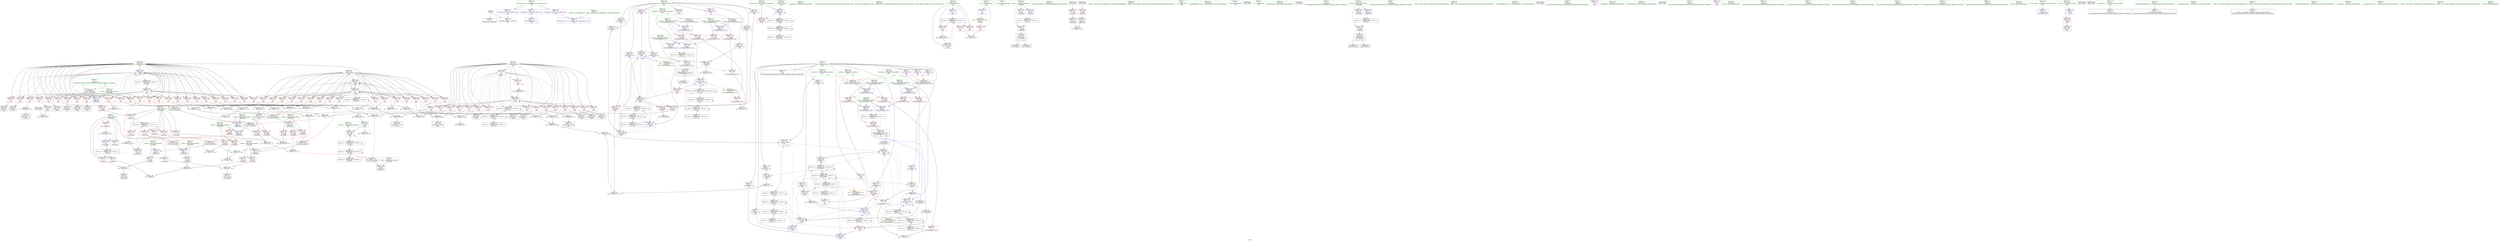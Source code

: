 digraph "SVFG" {
	label="SVFG";

	Node0x559827c750c0 [shape=record,color=grey,label="{NodeID: 0\nNullPtr}"];
	Node0x559827c750c0 -> Node0x559827ca8e90[style=solid];
	Node0x559827c750c0 -> Node0x559827cb5300[style=solid];
	Node0x559827d09c20 [shape=record,color=black,label="{NodeID: 609\n71 = PHI(176, 358, )\n3rd arg _Z4sameiiii }"];
	Node0x559827d09c20 -> Node0x559827cb5670[style=solid];
	Node0x559827cc3850 [shape=record,color=grey,label="{NodeID: 443\n167 = cmp(165, 166, )\n}"];
	Node0x559827cb66b0 [shape=record,color=blue,label="{NodeID: 277\n205\<--282\nsaved_stack\<--\nmain\n}"];
	Node0x559827cb66b0 -> Node0x559827caad90[style=dashed];
	Node0x559827cb66b0 -> Node0x559827ce3820[style=dashed];
	Node0x559827caa3d0 [shape=record,color=red,label="{NodeID: 194\n310\<--203\n\<--j\nmain\n}"];
	Node0x559827caa3d0 -> Node0x559827cc0b50[style=solid];
	Node0x559827ca7470 [shape=record,color=purple,label="{NodeID: 111\n263\<--11\narrayidx10\<--dp\nmain\n}"];
	Node0x559827ca7470 -> Node0x559827cb6510[style=solid];
	Node0x559827ca5740 [shape=record,color=green,label="{NodeID: 28\n65\<--66\n_Z4sameiiii\<--_Z4sameiiii_field_insensitive\n}"];
	Node0x559827cdcf20 [shape=record,color=black,label="{NodeID: 471\nMR_44V_2 = PHI(MR_44V_3, MR_44V_1, )\npts\{212 \}\n}"];
	Node0x559827cdcf20 -> Node0x559827cd9320[style=dashed];
	Node0x559827cb0970 [shape=record,color=grey,label="{NodeID: 388\n185 = Binary(184, 120, )\n}"];
	Node0x559827cb0970 -> Node0x559827cb5f60[style=solid];
	Node0x559827caba90 [shape=record,color=red,label="{NodeID: 222\n437\<--211\n\<--k\nmain\n}"];
	Node0x559827caba90 -> Node0x559827cb10f0[style=solid];
	Node0x559827cad5d0 [shape=record,color=red,label="{NodeID: 139\n90\<--82\n\<--i\n_Z4sameiiii\n}"];
	Node0x559827cad5d0 -> Node0x559827cc27d0[style=solid];
	Node0x559827ca7f10 [shape=record,color=green,label="{NodeID: 56\n229\<--230\n_ZStrsIcSt11char_traitsIcESaIcEERSt13basic_istreamIT_T0_ES7_RNSt7__cxx1112basic_stringIS4_S5_T1_EE\<--_ZStrsIcSt11char_traitsIcESaIcEERSt13basic_istreamIT_T0_ES7_RNSt7__cxx1112basic_stringIS4_S5_T1_EE_field_insensitive\n}"];
	Node0x559827cc0fd0 [shape=record,color=grey,label="{NodeID: 416\n279 = Binary(277, 278, )\n}"];
	Node0x559827cc0fd0 -> Node0x559827cc0e50[style=solid];
	Node0x559827cb5030 [shape=record,color=blue,label="{NodeID: 250\n8\<--9\nT\<--\nGlob }"];
	Node0x559827cb5030 -> Node0x559827ce7730[style=dashed];
	Node0x559827caec90 [shape=record,color=red,label="{NodeID: 167\n261\<--199\n\<--i\nmain\n}"];
	Node0x559827caec90 -> Node0x559827ca9ae0[style=solid];
	Node0x559827ca9870 [shape=record,color=black,label="{NodeID: 84\n241\<--240\nconv\<--\nmain\n}"];
	Node0x559827ca9870 -> Node0x559827cc3250[style=solid];
	Node0x559827c9b080 [shape=record,color=green,label="{NodeID: 1\n7\<--1\n__dso_handle\<--dummyObj\nGlob }"];
	Node0x559827d09da0 [shape=record,color=black,label="{NodeID: 610\n510 = PHI(363, )\n0th arg _ZSt3maxIiERKT_S2_S2_ }"];
	Node0x559827d09da0 -> Node0x559827cb7620[style=solid];
	Node0x559827c82800 [shape=record,color=black,label="{NodeID: 444\nMR_65V_3 = PHI(MR_65V_4, MR_65V_2, )\npts\{513 \}\n}"];
	Node0x559827c82800 -> Node0x559827cb4a80[style=dashed];
	Node0x559827cb6780 [shape=record,color=blue,label="{NodeID: 278\n207\<--281\n__vla_expr\<--\nmain\n}"];
	Node0x559827cb6780 -> Node0x559827ce3d20[style=dashed];
	Node0x559827caa4a0 [shape=record,color=red,label="{NodeID: 195\n329\<--203\n\<--j\nmain\n}"];
	Node0x559827caa4a0 -> Node0x559827cb13f0[style=solid];
	Node0x559827ca7540 [shape=record,color=purple,label="{NodeID: 112\n308\<--11\narrayidx24\<--dp\nmain\n|{<s0>16}}"];
	Node0x559827ca7540:s0 -> Node0x559827d08d00[style=solid,color=red];
	Node0x559827ca5840 [shape=record,color=green,label="{NodeID: 29\n72\<--73\nretval\<--retval_field_insensitive\n_Z4sameiiii\n}"];
	Node0x559827ca5840 -> Node0x559827cad1c0[style=solid];
	Node0x559827ca5840 -> Node0x559827cb5810[style=solid];
	Node0x559827ca5840 -> Node0x559827cb59b0[style=solid];
	Node0x559827cdd420 [shape=record,color=black,label="{NodeID: 472\nMR_46V_2 = PHI(MR_46V_3, MR_46V_1, )\npts\{214 \}\n}"];
	Node0x559827cdd420 -> Node0x559827cd9820[style=dashed];
	Node0x559827cb0af0 [shape=record,color=grey,label="{NodeID: 389\n255 = Binary(254, 120, )\n}"];
	Node0x559827cb0af0 -> Node0x559827cb6440[style=solid];
	Node0x559827cabb60 [shape=record,color=red,label="{NodeID: 223\n254\<--253\n\<--arrayidx7\nmain\n}"];
	Node0x559827cabb60 -> Node0x559827cb0af0[style=solid];
	Node0x559827cad6a0 [shape=record,color=red,label="{NodeID: 140\n97\<--82\n\<--i\n_Z4sameiiii\n}"];
	Node0x559827cad6a0 -> Node0x559827cc09d0[style=solid];
	Node0x559827ca8010 [shape=record,color=green,label="{NodeID: 57\n234\<--235\nllvm.memset.p0i8.i64\<--llvm.memset.p0i8.i64_field_insensitive\n}"];
	Node0x559827d05300 [shape=record,color=black,label="{NodeID: 583\n100 = PHI()\n}"];
	Node0x559827d05300 -> Node0x559827cad910[style=solid];
	Node0x559827cc1150 [shape=record,color=grey,label="{NodeID: 417\n251 = Binary(250, 120, )\n}"];
	Node0x559827cc1150 -> Node0x559827ca9a10[style=solid];
	Node0x559827cb5100 [shape=record,color=blue,label="{NodeID: 251\n544\<--24\nllvm.global_ctors_0\<--\nGlob }"];
	Node0x559827caed60 [shape=record,color=red,label="{NodeID: 168\n268\<--199\n\<--i\nmain\n}"];
	Node0x559827caed60 -> Node0x559827cc2650[style=solid];
	Node0x559827ca9940 [shape=record,color=black,label="{NodeID: 85\n248\<--247\nidxprom\<--\nmain\n}"];
	Node0x559827c9d870 [shape=record,color=green,label="{NodeID: 2\n9\<--1\n\<--dummyObj\nCan only get source location for instruction, argument, global var or function.|{<s0>15|<s1>19}}"];
	Node0x559827c9d870:s0 -> Node0x559827d09230[style=solid,color=red];
	Node0x559827c9d870:s1 -> Node0x559827d09230[style=solid,color=red];
	Node0x559827d09eb0 [shape=record,color=black,label="{NodeID: 611\n511 = PHI(213, )\n1st arg _ZSt3maxIiERKT_S2_S2_ }"];
	Node0x559827d09eb0 -> Node0x559827cb76f0[style=solid];
	Node0x559827c82d00 [shape=record,color=black,label="{NodeID: 445\nMR_24V_3 = PHI(MR_24V_4, MR_24V_2, )\npts\{149 \}\n}"];
	Node0x559827c82d00 -> Node0x559827cae2d0[style=dashed];
	Node0x559827c82d00 -> Node0x559827cae3a0[style=dashed];
	Node0x559827c82d00 -> Node0x559827cae470[style=dashed];
	Node0x559827c82d00 -> Node0x559827cae540[style=dashed];
	Node0x559827c82d00 -> Node0x559827cae610[style=dashed];
	Node0x559827c82d00 -> Node0x559827cb5f60[style=dashed];
	Node0x559827cb6850 [shape=record,color=blue,label="{NodeID: 279\n295\<--120\narrayidx18\<--\nmain\n}"];
	Node0x559827cb6850 -> Node0x559827cabea0[style=dashed];
	Node0x559827cb6850 -> Node0x559827cb6b90[style=dashed];
	Node0x559827cb6850 -> Node0x559827ce5e60[style=dashed];
	Node0x559827caa570 [shape=record,color=red,label="{NodeID: 196\n343\<--203\n\<--j\nmain\n}"];
	Node0x559827caa570 -> Node0x559827cbff50[style=solid];
	Node0x559827ca7610 [shape=record,color=purple,label="{NodeID: 113\n313\<--11\narrayidx28\<--dp\nmain\n}"];
	Node0x559827ca7610 -> Node0x559827cabd00[style=solid];
	Node0x559827ca5910 [shape=record,color=green,label="{NodeID: 30\n74\<--75\na.addr\<--a.addr_field_insensitive\n_Z4sameiiii\n}"];
	Node0x559827ca5910 -> Node0x559827cad290[style=solid];
	Node0x559827ca5910 -> Node0x559827cb5400[style=solid];
	Node0x559827cdd920 [shape=record,color=black,label="{NodeID: 473\nMR_48V_2 = PHI(MR_48V_3, MR_48V_1, )\npts\{216 \}\n}"];
	Node0x559827cdd920 -> Node0x559827cd9d20[style=dashed];
	Node0x559827cb0c70 [shape=record,color=grey,label="{NodeID: 390\n172 = Binary(170, 171, )\n}"];
	Node0x559827cb0c70 -> Node0x559827cb0df0[style=solid];
	Node0x559827cabc30 [shape=record,color=red,label="{NodeID: 224\n260\<--257\n\<--call8\nmain\n}"];
	Node0x559827cabc30 -> Node0x559827cb6510[style=solid];
	Node0x559827cad770 [shape=record,color=red,label="{NodeID: 141\n106\<--82\n\<--i\n_Z4sameiiii\n}"];
	Node0x559827cad770 -> Node0x559827cc1450[style=solid];
	Node0x559827ca8110 [shape=record,color=green,label="{NodeID: 58\n243\<--244\n_ZNKSt7__cxx1112basic_stringIcSt11char_traitsIcESaIcEE6lengthEv\<--_ZNKSt7__cxx1112basic_stringIcSt11char_traitsIcESaIcEE6lengthEv_field_insensitive\n}"];
	Node0x559827d07b80 [shape=record,color=black,label="{NodeID: 584\n109 = PHI()\n}"];
	Node0x559827d07b80 -> Node0x559827cad9e0[style=solid];
	Node0x559827cc12d0 [shape=record,color=grey,label="{NodeID: 418\n465 = Binary(464, 120, )\n}"];
	Node0x559827cc12d0 -> Node0x559827cb7210[style=solid];
	Node0x559827cb5200 [shape=record,color=blue,label="{NodeID: 252\n545\<--25\nllvm.global_ctors_1\<--_GLOBAL__sub_I_pwypeanut_0_1.cpp\nGlob }"];
	Node0x559827caee30 [shape=record,color=red,label="{NodeID: 169\n271\<--199\n\<--i\nmain\n}"];
	Node0x559827caee30 -> Node0x559827cc0550[style=solid];
	Node0x559827ca9a10 [shape=record,color=black,label="{NodeID: 86\n252\<--251\nidxprom6\<--sub\nmain\n}"];
	Node0x559827ca3b10 [shape=record,color=green,label="{NodeID: 3\n18\<--1\n.str\<--dummyObj\nGlob }"];
	Node0x559827cd5630 [shape=record,color=black,label="{NodeID: 446\nMR_54V_3 = PHI(MR_54V_4, MR_54V_2, )\npts\{487 \}\n}"];
	Node0x559827cd5630 -> Node0x559827cb44d0[style=dashed];
	Node0x559827cb6920 [shape=record,color=blue,label="{NodeID: 280\n209\<--315\nref.tmp25\<--add29\nmain\n|{|<s3>16}}"];
	Node0x559827cb6920 -> Node0x559827cabdd0[style=dashed];
	Node0x559827cb6920 -> Node0x559827cb4330[style=dashed];
	Node0x559827cb6920 -> Node0x559827cd4e20[style=dashed];
	Node0x559827cb6920:s3 -> Node0x559827ce8ef0[style=dashed,color=red];
	Node0x559827caa640 [shape=record,color=red,label="{NodeID: 197\n348\<--203\n\<--j\nmain\n}"];
	Node0x559827caa640 -> Node0x559827cb16f0[style=solid];
	Node0x559827ca76e0 [shape=record,color=purple,label="{NodeID: 114\n322\<--11\narrayidx32\<--dp\nmain\n}"];
	Node0x559827ca76e0 -> Node0x559827cb69f0[style=solid];
	Node0x559827ca59e0 [shape=record,color=green,label="{NodeID: 31\n76\<--77\nb.addr\<--b.addr_field_insensitive\n_Z4sameiiii\n}"];
	Node0x559827ca59e0 -> Node0x559827cb54d0[style=solid];
	Node0x559827cdde20 [shape=record,color=black,label="{NodeID: 474\nMR_50V_2 = PHI(MR_50V_3, MR_50V_1, )\npts\{288 \}\n}"];
	Node0x559827cdde20 -> Node0x559827cda220[style=dashed];
	Node0x559827cb0df0 [shape=record,color=grey,label="{NodeID: 391\n174 = Binary(172, 173, )\n|{<s0>7}}"];
	Node0x559827cb0df0:s0 -> Node0x559827d09920[style=solid,color=red];
	Node0x559827cabd00 [shape=record,color=red,label="{NodeID: 225\n314\<--313\n\<--arrayidx28\nmain\n}"];
	Node0x559827cabd00 -> Node0x559827cc0cd0[style=solid];
	Node0x559827cad840 [shape=record,color=red,label="{NodeID: 142\n118\<--82\n\<--i\n_Z4sameiiii\n}"];
	Node0x559827cad840 -> Node0x559827cb0f70[style=solid];
	Node0x559827ca8210 [shape=record,color=green,label="{NodeID: 59\n258\<--259\n_ZSt3minIiERKT_S2_S2_\<--_ZSt3minIiERKT_S2_S2__field_insensitive\n}"];
	Node0x559827d07c80 [shape=record,color=black,label="{NodeID: 585\n177 = PHI(67, )\n}"];
	Node0x559827ce7230 [shape=record,color=black,label="{NodeID: 502\nMR_2V_3 = PHI(MR_2V_4, MR_2V_2, )\npts\{73 \}\n}"];
	Node0x559827ce7230 -> Node0x559827cad1c0[style=dashed];
	Node0x559827cc1450 [shape=record,color=grey,label="{NodeID: 419\n107 = Binary(105, 106, )\n}"];
	Node0x559827cc1450 -> Node0x559827ca9530[style=solid];
	Node0x559827cb5300 [shape=record,color=blue, style = dotted,label="{NodeID: 253\n546\<--3\nllvm.global_ctors_2\<--dummyVal\nGlob }"];
	Node0x559827caef00 [shape=record,color=red,label="{NodeID: 170\n277\<--199\n\<--i\nmain\n}"];
	Node0x559827caef00 -> Node0x559827cc0fd0[style=solid];
	Node0x559827ca9ae0 [shape=record,color=black,label="{NodeID: 87\n262\<--261\nidxprom9\<--\nmain\n}"];
	Node0x559827ca3ba0 [shape=record,color=green,label="{NodeID: 4\n20\<--1\n_ZSt3cin\<--dummyObj\nGlob }"];
	Node0x559827cb69f0 [shape=record,color=blue,label="{NodeID: 281\n322\<--319\narrayidx32\<--\nmain\n}"];
	Node0x559827cb69f0 -> Node0x559827cd6b20[style=dashed];
	Node0x559827caa710 [shape=record,color=red,label="{NodeID: 198\n356\<--203\n\<--j\nmain\n}"];
	Node0x559827caa710 -> Node0x559827cc15d0[style=solid];
	Node0x559827ca77b0 [shape=record,color=purple,label="{NodeID: 115\n402\<--11\narrayidx73\<--dp\nmain\n|{<s0>20}}"];
	Node0x559827ca77b0:s0 -> Node0x559827d08d00[style=solid,color=red];
	Node0x559827ca5ab0 [shape=record,color=green,label="{NodeID: 32\n78\<--79\nx.addr\<--x.addr_field_insensitive\n_Z4sameiiii\n}"];
	Node0x559827ca5ab0 -> Node0x559827cad360[style=solid];
	Node0x559827ca5ab0 -> Node0x559827cad430[style=solid];
	Node0x559827ca5ab0 -> Node0x559827cb55a0[style=solid];
	Node0x559827cde320 [shape=record,color=black,label="{NodeID: 475\nMR_52V_2 = PHI(MR_52V_4, MR_52V_1, )\npts\{140000 \}\n}"];
	Node0x559827cde320 -> Node0x559827cb62a0[style=dashed];
	Node0x559827cb0f70 [shape=record,color=grey,label="{NodeID: 392\n119 = Binary(118, 120, )\n}"];
	Node0x559827cb0f70 -> Node0x559827cb58e0[style=solid];
	Node0x559827cabdd0 [shape=record,color=red,label="{NodeID: 226\n319\<--318\n\<--call30\nmain\n}"];
	Node0x559827cabdd0 -> Node0x559827cb69f0[style=solid];
	Node0x559827cad910 [shape=record,color=red,label="{NodeID: 143\n103\<--100\n\<--call\n_Z4sameiiii\n}"];
	Node0x559827cad910 -> Node0x559827ca9460[style=solid];
	Node0x559827ca8310 [shape=record,color=green,label="{NodeID: 60\n282\<--283\n\<--field_insensitive\nmain\n}"];
	Node0x559827ca8310 -> Node0x559827cb66b0[style=solid];
	Node0x559827d07d80 [shape=record,color=black,label="{NodeID: 586\n35 = PHI()\n}"];
	Node0x559827ce7730 [shape=record,color=yellow,style=double,label="{NodeID: 503\n26V_1 = ENCHI(MR_26V_0)\npts\{10 \}\nFun[main]}"];
	Node0x559827ce7730 -> Node0x559827cad0f0[style=dashed];
	Node0x559827cc15d0 [shape=record,color=grey,label="{NodeID: 420\n357 = Binary(355, 356, )\n|{<s0>17}}"];
	Node0x559827cc15d0:s0 -> Node0x559827d09aa0[style=solid,color=red];
	Node0x559827cb5400 [shape=record,color=blue,label="{NodeID: 254\n74\<--68\na.addr\<--a\n_Z4sameiiii\n}"];
	Node0x559827cb5400 -> Node0x559827cad290[style=dashed];
	Node0x559827caefd0 [shape=record,color=red,label="{NodeID: 171\n297\<--199\n\<--i\nmain\n}"];
	Node0x559827caefd0 -> Node0x559827cc21d0[style=solid];
	Node0x559827ca9bb0 [shape=record,color=black,label="{NodeID: 88\n281\<--280\n\<--add17\nmain\n}"];
	Node0x559827ca9bb0 -> Node0x559827cb6780[style=solid];
	Node0x559827ca9bb0 -> Node0x559827cc2350[style=solid];
	Node0x559827ca3c30 [shape=record,color=green,label="{NodeID: 5\n21\<--1\n.str.2\<--dummyObj\nGlob }"];
	Node0x559827cb6ac0 [shape=record,color=blue,label="{NodeID: 282\n211\<--120\nk\<--\nmain\n}"];
	Node0x559827cb6ac0 -> Node0x559827caae60[style=dashed];
	Node0x559827cb6ac0 -> Node0x559827caaf30[style=dashed];
	Node0x559827cb6ac0 -> Node0x559827cab000[style=dashed];
	Node0x559827cb6ac0 -> Node0x559827cab0d0[style=dashed];
	Node0x559827cb6ac0 -> Node0x559827cab1a0[style=dashed];
	Node0x559827cb6ac0 -> Node0x559827cab270[style=dashed];
	Node0x559827cb6ac0 -> Node0x559827cab340[style=dashed];
	Node0x559827cb6ac0 -> Node0x559827cab410[style=dashed];
	Node0x559827cb6ac0 -> Node0x559827cab4e0[style=dashed];
	Node0x559827cb6ac0 -> Node0x559827cab5b0[style=dashed];
	Node0x559827cb6ac0 -> Node0x559827cab680[style=dashed];
	Node0x559827cb6ac0 -> Node0x559827cab750[style=dashed];
	Node0x559827cb6ac0 -> Node0x559827cab820[style=dashed];
	Node0x559827cb6ac0 -> Node0x559827cab8f0[style=dashed];
	Node0x559827cb6ac0 -> Node0x559827cab9c0[style=dashed];
	Node0x559827cb6ac0 -> Node0x559827caba90[style=dashed];
	Node0x559827cb6ac0 -> Node0x559827cb6fa0[style=dashed];
	Node0x559827cb6ac0 -> Node0x559827cd5320[style=dashed];
	Node0x559827caa7e0 [shape=record,color=red,label="{NodeID: 199\n365\<--203\n\<--j\nmain\n}"];
	Node0x559827caa7e0 -> Node0x559827cc1750[style=solid];
	Node0x559827cac290 [shape=record,color=purple,label="{NodeID: 116\n409\<--11\narrayidx78\<--dp\nmain\n}"];
	Node0x559827cac290 -> Node0x559827cb4100[style=solid];
	Node0x559827ca5b80 [shape=record,color=green,label="{NodeID: 33\n80\<--81\ny.addr\<--y.addr_field_insensitive\n_Z4sameiiii\n}"];
	Node0x559827ca5b80 -> Node0x559827cad500[style=solid];
	Node0x559827ca5b80 -> Node0x559827cb5670[style=solid];
	Node0x559827cde820 [shape=record,color=black,label="{NodeID: 476\nMR_46V_8 = PHI(MR_46V_7, MR_46V_6, MR_46V_6, )\npts\{214 \}\n}"];
	Node0x559827cde820 -> Node0x559827cb6c60[style=dashed];
	Node0x559827cde820 -> Node0x559827cde820[style=dashed];
	Node0x559827cde820 -> Node0x559827cd5410[style=dashed];
	Node0x559827cb10f0 [shape=record,color=grey,label="{NodeID: 393\n438 = Binary(437, 120, )\n}"];
	Node0x559827cb10f0 -> Node0x559827cb6fa0[style=solid];
	Node0x559827cabea0 [shape=record,color=red,label="{NodeID: 227\n337\<--336\n\<--arrayidx40\nmain\n}"];
	Node0x559827cabea0 -> Node0x559827cb6b90[style=solid];
	Node0x559827cad9e0 [shape=record,color=red,label="{NodeID: 144\n110\<--109\n\<--call4\n_Z4sameiiii\n}"];
	Node0x559827cad9e0 -> Node0x559827ca9600[style=solid];
	Node0x559827ca83e0 [shape=record,color=green,label="{NodeID: 61\n284\<--285\nllvm.stacksave\<--llvm.stacksave_field_insensitive\n}"];
	Node0x559827d07e50 [shape=record,color=black,label="{NodeID: 587\n56 = PHI()\n}"];
	Node0x559827cc1750 [shape=record,color=grey,label="{NodeID: 421\n366 = Binary(364, 365, )\n}"];
	Node0x559827cc1750 -> Node0x559827ca6840[style=solid];
	Node0x559827cb54d0 [shape=record,color=blue,label="{NodeID: 255\n76\<--69\nb.addr\<--b\n_Z4sameiiii\n}"];
	Node0x559827caf0a0 [shape=record,color=red,label="{NodeID: 172\n300\<--199\n\<--i\nmain\n}"];
	Node0x559827caf0a0 -> Node0x559827cb1270[style=solid];
	Node0x559827ca9c80 [shape=record,color=black,label="{NodeID: 89\n290\<--287\n\<--vla\nmain\n}"];
	Node0x559827ca44c0 [shape=record,color=green,label="{NodeID: 6\n24\<--1\n\<--dummyObj\nCan only get source location for instruction, argument, global var or function.}"];
	Node0x559827cd6120 [shape=record,color=black,label="{NodeID: 449\nMR_48V_6 = PHI(MR_48V_7, MR_48V_4, )\npts\{216 \}\n}"];
	Node0x559827cd6120 -> Node0x559827cb6e00[style=dashed];
	Node0x559827cd6120 -> Node0x559827cd6120[style=dashed];
	Node0x559827cd6120 -> Node0x559827cd5500[style=dashed];
	Node0x559827cb6b90 [shape=record,color=blue,label="{NodeID: 283\n340\<--337\narrayidx42\<--\nmain\n|{|<s9>18}}"];
	Node0x559827cb6b90 -> Node0x559827cabea0[style=dashed];
	Node0x559827cb6b90 -> Node0x559827cabf70[style=dashed];
	Node0x559827cb6b90 -> Node0x559827cac040[style=dashed];
	Node0x559827cb6b90 -> Node0x559827cac110[style=dashed];
	Node0x559827cb6b90 -> Node0x559827cb4190[style=dashed];
	Node0x559827cb6b90 -> Node0x559827cb4260[style=dashed];
	Node0x559827cb6b90 -> Node0x559827cb6b90[style=dashed];
	Node0x559827cb6b90 -> Node0x559827cb6d30[style=dashed];
	Node0x559827cb6b90 -> Node0x559827ce5e60[style=dashed];
	Node0x559827cb6b90:s9 -> Node0x559827ce9e60[style=dashed,color=red];
	Node0x559827caa8b0 [shape=record,color=red,label="{NodeID: 200\n390\<--203\n\<--j\nmain\n}"];
	Node0x559827caa8b0 -> Node0x559827cb1570[style=solid];
	Node0x559827cac360 [shape=record,color=purple,label="{NodeID: 117\n433\<--11\narrayidx90\<--dp\nmain\n}"];
	Node0x559827cac360 -> Node0x559827cb6ed0[style=solid];
	Node0x559827ca5c50 [shape=record,color=green,label="{NodeID: 34\n82\<--83\ni\<--i_field_insensitive\n_Z4sameiiii\n}"];
	Node0x559827ca5c50 -> Node0x559827cad5d0[style=solid];
	Node0x559827ca5c50 -> Node0x559827cad6a0[style=solid];
	Node0x559827ca5c50 -> Node0x559827cad770[style=solid];
	Node0x559827ca5c50 -> Node0x559827cad840[style=solid];
	Node0x559827ca5c50 -> Node0x559827cb5740[style=solid];
	Node0x559827ca5c50 -> Node0x559827cb58e0[style=solid];
	Node0x559827cb1270 [shape=record,color=grey,label="{NodeID: 394\n302 = Binary(300, 301, )\n|{<s0>15}}"];
	Node0x559827cb1270:s0 -> Node0x559827d094d0[style=solid,color=red];
	Node0x559827cabf70 [shape=record,color=red,label="{NodeID: 228\n369\<--368\n\<--arrayidx56\nmain\n}"];
	Node0x559827cabf70 -> Node0x559827cc18d0[style=solid];
	Node0x559827cadab0 [shape=record,color=red,label="{NodeID: 145\n190\<--138\n\<--retval\n_Z5foundiiii\n}"];
	Node0x559827cadab0 -> Node0x559827ca97a0[style=solid];
	Node0x559827ca84e0 [shape=record,color=green,label="{NodeID: 62\n287\<--288\nvla\<--vla_field_insensitive\nmain\n}"];
	Node0x559827ca84e0 -> Node0x559827ca9c80[style=solid];
	Node0x559827ca84e0 -> Node0x559827cac9a0[style=solid];
	Node0x559827ca84e0 -> Node0x559827caca70[style=solid];
	Node0x559827ca84e0 -> Node0x559827cacb40[style=solid];
	Node0x559827ca84e0 -> Node0x559827cacc10[style=solid];
	Node0x559827ca84e0 -> Node0x559827cacce0[style=solid];
	Node0x559827ca84e0 -> Node0x559827cacdb0[style=solid];
	Node0x559827ca84e0 -> Node0x559827cace80[style=solid];
	Node0x559827ca84e0 -> Node0x559827cacf50[style=solid];
	Node0x559827ca84e0 -> Node0x559827cad020[style=solid];
	Node0x559827d07f20 [shape=record,color=black,label="{NodeID: 588\n257 = PHI(483, )\n}"];
	Node0x559827d07f20 -> Node0x559827cabc30[style=solid];
	Node0x559827cc18d0 [shape=record,color=grey,label="{NodeID: 422\n370 = Binary(120, 369, )\n}"];
	Node0x559827cc18d0 -> Node0x559827cb6c60[style=solid];
	Node0x559827cb55a0 [shape=record,color=blue,label="{NodeID: 256\n78\<--70\nx.addr\<--x\n_Z4sameiiii\n}"];
	Node0x559827cb55a0 -> Node0x559827cad360[style=dashed];
	Node0x559827cb55a0 -> Node0x559827cad430[style=dashed];
	Node0x559827caf170 [shape=record,color=red,label="{NodeID: 173\n303\<--199\n\<--i\nmain\n|{<s0>15}}"];
	Node0x559827caf170:s0 -> Node0x559827d09620[style=solid,color=red];
	Node0x559827ca9d50 [shape=record,color=black,label="{NodeID: 90\n307\<--306\nidxprom23\<--\nmain\n}"];
	Node0x559827ca4550 [shape=record,color=green,label="{NodeID: 7\n115\<--1\n\<--dummyObj\nCan only get source location for instruction, argument, global var or function.}"];
	Node0x559827cb6c60 [shape=record,color=blue,label="{NodeID: 284\n213\<--370\nref.tmp53\<--add57\nmain\n|{|<s2>18}}"];
	Node0x559827cb6c60 -> Node0x559827cac040[style=dashed];
	Node0x559827cb6c60 -> Node0x559827cde820[style=dashed];
	Node0x559827cb6c60:s2 -> Node0x559827ce9d50[style=dashed,color=red];
	Node0x559827caa980 [shape=record,color=red,label="{NodeID: 201\n395\<--203\n\<--j\nmain\n}"];
	Node0x559827caa980 -> Node0x559827cbfdd0[style=solid];
	Node0x559827cac430 [shape=record,color=purple,label="{NodeID: 118\n457\<--11\narrayidx99\<--dp\nmain\n}"];
	Node0x559827cac430 -> Node0x559827cb4400[style=solid];
	Node0x559827ca5d20 [shape=record,color=green,label="{NodeID: 35\n101\<--102\n_ZNSt7__cxx1112basic_stringIcSt11char_traitsIcESaIcEEixEm\<--_ZNSt7__cxx1112basic_stringIcSt11char_traitsIcESaIcEEixEm_field_insensitive\n}"];
	Node0x559827cdf220 [shape=record,color=black,label="{NodeID: 478\nMR_12V_3 = PHI(MR_12V_4, MR_12V_2, )\npts\{83 \}\n}"];
	Node0x559827cdf220 -> Node0x559827cad5d0[style=dashed];
	Node0x559827cdf220 -> Node0x559827cad6a0[style=dashed];
	Node0x559827cdf220 -> Node0x559827cad770[style=dashed];
	Node0x559827cdf220 -> Node0x559827cad840[style=dashed];
	Node0x559827cdf220 -> Node0x559827cb58e0[style=dashed];
	Node0x559827cb13f0 [shape=record,color=grey,label="{NodeID: 395\n330 = Binary(328, 329, )\n}"];
	Node0x559827cb13f0 -> Node0x559827cc2950[style=solid];
	Node0x559827cac040 [shape=record,color=red,label="{NodeID: 229\n375\<--372\n\<--call58\nmain\n}"];
	Node0x559827cac040 -> Node0x559827cb6d30[style=solid];
	Node0x559827cadb80 [shape=record,color=red,label="{NodeID: 146\n154\<--140\n\<--a.addr\n_Z5foundiiii\n}"];
	Node0x559827cadb80 -> Node0x559827cb5dc0[style=solid];
	Node0x559827ca85b0 [shape=record,color=green,label="{NodeID: 63\n373\<--374\n_ZSt3maxIiERKT_S2_S2_\<--_ZSt3maxIiERKT_S2_S2__field_insensitive\n}"];
	Node0x559827d08110 [shape=record,color=black,label="{NodeID: 589\n219 = PHI()\n}"];
	Node0x559827cc1a50 [shape=record,color=grey,label="{NodeID: 423\n419 = Binary(417, 418, )\n}"];
	Node0x559827cc1a50 -> Node0x559827cb1b70[style=solid];
	Node0x559827cb5670 [shape=record,color=blue,label="{NodeID: 257\n80\<--71\ny.addr\<--y\n_Z4sameiiii\n}"];
	Node0x559827cb5670 -> Node0x559827cad500[style=dashed];
	Node0x559827caf240 [shape=record,color=red,label="{NodeID: 174\n306\<--199\n\<--i\nmain\n}"];
	Node0x559827caf240 -> Node0x559827ca9d50[style=solid];
	Node0x559827ca9e20 [shape=record,color=black,label="{NodeID: 91\n312\<--311\nidxprom27\<--sub26\nmain\n}"];
	Node0x559827ca45e0 [shape=record,color=green,label="{NodeID: 8\n120\<--1\n\<--dummyObj\nCan only get source location for instruction, argument, global var or function.}"];
	Node0x559827ce9d50 [shape=record,color=yellow,style=double,label="{NodeID: 534\n46V_1 = ENCHI(MR_46V_0)\npts\{214 \}\nFun[_ZSt3maxIiERKT_S2_S2_]}"];
	Node0x559827ce9d50 -> Node0x559827cb4f60[style=dashed];
	Node0x559827cd6b20 [shape=record,color=black,label="{NodeID: 451\nMR_52V_10 = PHI(MR_52V_11, MR_52V_9, )\npts\{140000 \}\n|{|<s5>20}}"];
	Node0x559827cd6b20 -> Node0x559827cb4100[style=dashed];
	Node0x559827cd6b20 -> Node0x559827cb4330[style=dashed];
	Node0x559827cd6b20 -> Node0x559827cb6ed0[style=dashed];
	Node0x559827cd6b20 -> Node0x559827cd6b20[style=dashed];
	Node0x559827cd6b20 -> Node0x559827ce2920[style=dashed];
	Node0x559827cd6b20:s5 -> Node0x559827ce8de0[style=dashed,color=red];
	Node0x559827cb6d30 [shape=record,color=blue,label="{NodeID: 285\n378\<--375\narrayidx60\<--\nmain\n}"];
	Node0x559827cb6d30 -> Node0x559827cabea0[style=dashed];
	Node0x559827cb6d30 -> Node0x559827cac110[style=dashed];
	Node0x559827cb6d30 -> Node0x559827cb4190[style=dashed];
	Node0x559827cb6d30 -> Node0x559827cb4260[style=dashed];
	Node0x559827cb6d30 -> Node0x559827cb6b90[style=dashed];
	Node0x559827cb6d30 -> Node0x559827ce5e60[style=dashed];
	Node0x559827caaa50 [shape=record,color=red,label="{NodeID: 202\n404\<--203\n\<--j\nmain\n}"];
	Node0x559827caaa50 -> Node0x559827cc0250[style=solid];
	Node0x559827cac500 [shape=record,color=purple,label="{NodeID: 119\n218\<--18\n\<--.str\nmain\n}"];
	Node0x559827ca5e20 [shape=record,color=green,label="{NodeID: 36\n131\<--132\n_Z5foundiiii\<--_Z5foundiiii_field_insensitive\n}"];
	Node0x559827cb1570 [shape=record,color=grey,label="{NodeID: 396\n391 = Binary(389, 390, )\n}"];
	Node0x559827cb1570 -> Node0x559827cb1870[style=solid];
	Node0x559827cac110 [shape=record,color=red,label="{NodeID: 230\n384\<--383\n\<--arrayidx63\nmain\n}"];
	Node0x559827cac110 -> Node0x559827cc2c50[style=solid];
	Node0x559827cadc50 [shape=record,color=red,label="{NodeID: 147\n158\<--142\n\<--b.addr\n_Z5foundiiii\n}"];
	Node0x559827cadc50 -> Node0x559827cc36d0[style=solid];
	Node0x559827ca86b0 [shape=record,color=green,label="{NodeID: 64\n443\<--444\nllvm.stackrestore\<--llvm.stackrestore_field_insensitive\n}"];
	Node0x559827d081e0 [shape=record,color=black,label="{NodeID: 590\n228 = PHI()\n}"];
	Node0x559827cc1bd0 [shape=record,color=grey,label="{NodeID: 424\n416 = Binary(411, 415, )\n}"];
	Node0x559827cc1bd0 -> Node0x559827cb1e70[style=solid];
	Node0x559827cb5740 [shape=record,color=blue,label="{NodeID: 258\n82\<--9\ni\<--\n_Z4sameiiii\n}"];
	Node0x559827cb5740 -> Node0x559827cdf220[style=dashed];
	Node0x559827caf310 [shape=record,color=red,label="{NodeID: 175\n309\<--199\n\<--i\nmain\n}"];
	Node0x559827caf310 -> Node0x559827cc0b50[style=solid];
	Node0x559827ca9ef0 [shape=record,color=black,label="{NodeID: 92\n321\<--320\nidxprom31\<--\nmain\n}"];
	Node0x559827ca4670 [shape=record,color=green,label="{NodeID: 9\n124\<--1\n\<--dummyObj\nCan only get source location for instruction, argument, global var or function.}"];
	Node0x559827ce9e60 [shape=record,color=yellow,style=double,label="{NodeID: 535\n50V_1 = ENCHI(MR_50V_0)\npts\{288 \}\nFun[_ZSt3maxIiERKT_S2_S2_]}"];
	Node0x559827ce9e60 -> Node0x559827cb4e90[style=dashed];
	Node0x559827cd7020 [shape=record,color=black,label="{NodeID: 452\nMR_14V_3 = PHI(MR_14V_4, MR_14V_2, )\npts\{139 \}\n}"];
	Node0x559827cd7020 -> Node0x559827cadab0[style=dashed];
	Node0x559827cb6e00 [shape=record,color=blue,label="{NodeID: 286\n215\<--427\nref.tmp74\<--add87\nmain\n|{|<s2>20}}"];
	Node0x559827cb6e00 -> Node0x559827cb4330[style=dashed];
	Node0x559827cb6e00 -> Node0x559827cd6120[style=dashed];
	Node0x559827cb6e00:s2 -> Node0x559827ce8ef0[style=dashed,color=red];
	Node0x559827caab20 [shape=record,color=red,label="{NodeID: 203\n417\<--203\n\<--j\nmain\n}"];
	Node0x559827caab20 -> Node0x559827cc1a50[style=solid];
	Node0x559827cac5d0 [shape=record,color=purple,label="{NodeID: 120\n459\<--21\n\<--.str.2\nmain\n}"];
	Node0x559827ca5f20 [shape=record,color=green,label="{NodeID: 37\n138\<--139\nretval\<--retval_field_insensitive\n_Z5foundiiii\n}"];
	Node0x559827ca5f20 -> Node0x559827cadab0[style=solid];
	Node0x559827ca5f20 -> Node0x559827cb5e90[style=solid];
	Node0x559827ca5f20 -> Node0x559827cb6030[style=solid];
	Node0x559827cb16f0 [shape=record,color=grey,label="{NodeID: 397\n349 = Binary(347, 348, )\n}"];
	Node0x559827cb16f0 -> Node0x559827cb1cf0[style=solid];
	Node0x559827cb4100 [shape=record,color=red,label="{NodeID: 231\n410\<--409\n\<--arrayidx78\nmain\n}"];
	Node0x559827cb4100 -> Node0x559827cc2050[style=solid];
	Node0x559827cadd20 [shape=record,color=red,label="{NodeID: 148\n166\<--142\n\<--b.addr\n_Z5foundiiii\n}"];
	Node0x559827cadd20 -> Node0x559827cc3850[style=solid];
	Node0x559827ca87b0 [shape=record,color=green,label="{NodeID: 65\n461\<--462\nprintf\<--printf_field_insensitive\n}"];
	Node0x559827d082b0 [shape=record,color=black,label="{NodeID: 591\n242 = PHI()\n}"];
	Node0x559827d082b0 -> Node0x559827cc3250[style=solid];
	Node0x559827cc1d50 [shape=record,color=grey,label="{NodeID: 425\n165 = Binary(161, 164, )\n}"];
	Node0x559827cc1d50 -> Node0x559827cc3850[style=solid];
	Node0x559827cb5810 [shape=record,color=blue,label="{NodeID: 259\n72\<--115\nretval\<--\n_Z4sameiiii\n}"];
	Node0x559827cb5810 -> Node0x559827ce7230[style=dashed];
	Node0x559827caf3e0 [shape=record,color=red,label="{NodeID: 176\n320\<--199\n\<--i\nmain\n}"];
	Node0x559827caf3e0 -> Node0x559827ca9ef0[style=solid];
	Node0x559827ca9fc0 [shape=record,color=black,label="{NodeID: 93\n335\<--334\nidxprom39\<--sub38\nmain\n}"];
	Node0x559827ca4700 [shape=record,color=green,label="{NodeID: 10\n232\<--1\n\<--dummyObj\nCan only get source location for instruction, argument, global var or function.}"];
	Node0x559827cb6ed0 [shape=record,color=blue,label="{NodeID: 287\n433\<--430\narrayidx90\<--\nmain\n}"];
	Node0x559827cb6ed0 -> Node0x559827cd6b20[style=dashed];
	Node0x559827caabf0 [shape=record,color=red,label="{NodeID: 204\n420\<--203\n\<--j\nmain\n}"];
	Node0x559827caabf0 -> Node0x559827cb19f0[style=solid];
	Node0x559827cac6a0 [shape=record,color=purple,label="{NodeID: 121\n544\<--23\nllvm.global_ctors_0\<--llvm.global_ctors\nGlob }"];
	Node0x559827cac6a0 -> Node0x559827cb5100[style=solid];
	Node0x559827ca5ff0 [shape=record,color=green,label="{NodeID: 38\n140\<--141\na.addr\<--a.addr_field_insensitive\n_Z5foundiiii\n}"];
	Node0x559827ca5ff0 -> Node0x559827cadb80[style=solid];
	Node0x559827ca5ff0 -> Node0x559827cb5a80[style=solid];
	Node0x559827cb1870 [shape=record,color=grey,label="{NodeID: 398\n393 = Binary(391, 392, )\n|{<s0>19}}"];
	Node0x559827cb1870:s0 -> Node0x559827d09380[style=solid,color=red];
	Node0x559827cb4190 [shape=record,color=red,label="{NodeID: 232\n415\<--414\n\<--arrayidx81\nmain\n}"];
	Node0x559827cb4190 -> Node0x559827cc1bd0[style=solid];
	Node0x559827caddf0 [shape=record,color=red,label="{NodeID: 149\n163\<--144\n\<--x.addr\n_Z5foundiiii\n}"];
	Node0x559827caddf0 -> Node0x559827cc1ed0[style=solid];
	Node0x559827ca88b0 [shape=record,color=green,label="{NodeID: 66\n486\<--487\nretval\<--retval_field_insensitive\n_ZSt3minIiERKT_S2_S2_\n}"];
	Node0x559827ca88b0 -> Node0x559827cb44d0[style=solid];
	Node0x559827ca88b0 -> Node0x559827cb7480[style=solid];
	Node0x559827ca88b0 -> Node0x559827cb7550[style=solid];
	Node0x559827d08380 [shape=record,color=black,label="{NodeID: 592\n429 = PHI(483, )\n}"];
	Node0x559827d08380 -> Node0x559827cb4330[style=solid];
	Node0x559827cc1ed0 [shape=record,color=grey,label="{NodeID: 426\n164 = Binary(162, 163, )\n}"];
	Node0x559827cc1ed0 -> Node0x559827cc1d50[style=solid];
	Node0x559827cb58e0 [shape=record,color=blue,label="{NodeID: 260\n82\<--119\ni\<--inc\n_Z4sameiiii\n}"];
	Node0x559827cb58e0 -> Node0x559827cdf220[style=dashed];
	Node0x559827caf4b0 [shape=record,color=red,label="{NodeID: 177\n328\<--199\n\<--i\nmain\n}"];
	Node0x559827caf4b0 -> Node0x559827cb13f0[style=solid];
	Node0x559827caa090 [shape=record,color=black,label="{NodeID: 94\n339\<--338\nidxprom41\<--\nmain\n}"];
	Node0x559827ca4790 [shape=record,color=green,label="{NodeID: 11\n233\<--1\n\<--dummyObj\nCan only get source location for instruction, argument, global var or function.}"];
	Node0x559827cb6fa0 [shape=record,color=blue,label="{NodeID: 288\n211\<--438\nk\<--inc\nmain\n}"];
	Node0x559827cb6fa0 -> Node0x559827caae60[style=dashed];
	Node0x559827cb6fa0 -> Node0x559827caaf30[style=dashed];
	Node0x559827cb6fa0 -> Node0x559827cab000[style=dashed];
	Node0x559827cb6fa0 -> Node0x559827cab0d0[style=dashed];
	Node0x559827cb6fa0 -> Node0x559827cab1a0[style=dashed];
	Node0x559827cb6fa0 -> Node0x559827cab270[style=dashed];
	Node0x559827cb6fa0 -> Node0x559827cab340[style=dashed];
	Node0x559827cb6fa0 -> Node0x559827cab410[style=dashed];
	Node0x559827cb6fa0 -> Node0x559827cab4e0[style=dashed];
	Node0x559827cb6fa0 -> Node0x559827cab5b0[style=dashed];
	Node0x559827cb6fa0 -> Node0x559827cab680[style=dashed];
	Node0x559827cb6fa0 -> Node0x559827cab750[style=dashed];
	Node0x559827cb6fa0 -> Node0x559827cab820[style=dashed];
	Node0x559827cb6fa0 -> Node0x559827cab8f0[style=dashed];
	Node0x559827cb6fa0 -> Node0x559827cab9c0[style=dashed];
	Node0x559827cb6fa0 -> Node0x559827caba90[style=dashed];
	Node0x559827cb6fa0 -> Node0x559827cb6fa0[style=dashed];
	Node0x559827cb6fa0 -> Node0x559827cd5320[style=dashed];
	Node0x559827caacc0 [shape=record,color=red,label="{NodeID: 205\n446\<--203\n\<--j\nmain\n}"];
	Node0x559827caacc0 -> Node0x559827cc03d0[style=solid];
	Node0x559827cac7a0 [shape=record,color=purple,label="{NodeID: 122\n545\<--23\nllvm.global_ctors_1\<--llvm.global_ctors\nGlob }"];
	Node0x559827cac7a0 -> Node0x559827cb5200[style=solid];
	Node0x559827ca60c0 [shape=record,color=green,label="{NodeID: 39\n142\<--143\nb.addr\<--b.addr_field_insensitive\n_Z5foundiiii\n}"];
	Node0x559827ca60c0 -> Node0x559827cadc50[style=solid];
	Node0x559827ca60c0 -> Node0x559827cadd20[style=solid];
	Node0x559827ca60c0 -> Node0x559827cb5b50[style=solid];
	Node0x559827cb19f0 [shape=record,color=grey,label="{NodeID: 399\n425 = Binary(420, 424, )\n}"];
	Node0x559827cb19f0 -> Node0x559827cb1b70[style=solid];
	Node0x559827cb4260 [shape=record,color=red,label="{NodeID: 233\n424\<--423\n\<--arrayidx85\nmain\n}"];
	Node0x559827cb4260 -> Node0x559827cb19f0[style=solid];
	Node0x559827cadec0 [shape=record,color=red,label="{NodeID: 150\n173\<--144\n\<--x.addr\n_Z5foundiiii\n}"];
	Node0x559827cadec0 -> Node0x559827cb0df0[style=solid];
	Node0x559827ca8980 [shape=record,color=green,label="{NodeID: 67\n488\<--489\n__a.addr\<--__a.addr_field_insensitive\n_ZSt3minIiERKT_S2_S2_\n}"];
	Node0x559827ca8980 -> Node0x559827cb45a0[style=solid];
	Node0x559827ca8980 -> Node0x559827cb4670[style=solid];
	Node0x559827ca8980 -> Node0x559827cb72e0[style=solid];
	Node0x559827d08550 [shape=record,color=black,label="{NodeID: 593\n304 = PHI(133, )\n}"];
	Node0x559827cc2050 [shape=record,color=grey,label="{NodeID: 427\n411 = Binary(410, 120, )\n}"];
	Node0x559827cc2050 -> Node0x559827cc1bd0[style=solid];
	Node0x559827cb59b0 [shape=record,color=blue,label="{NodeID: 261\n72\<--124\nretval\<--\n_Z4sameiiii\n}"];
	Node0x559827cb59b0 -> Node0x559827ce7230[style=dashed];
	Node0x559827caf580 [shape=record,color=red,label="{NodeID: 178\n347\<--199\n\<--i\nmain\n}"];
	Node0x559827caf580 -> Node0x559827cb16f0[style=solid];
	Node0x559827caa160 [shape=record,color=black,label="{NodeID: 95\n362\<--361\nidxprom51\<--\nmain\n}"];
	Node0x559827ca4820 [shape=record,color=green,label="{NodeID: 12\n292\<--1\n\<--dummyObj\nCan only get source location for instruction, argument, global var or function.}"];
	Node0x559827cb7070 [shape=record,color=blue,label="{NodeID: 289\n203\<--447\nj\<--inc93\nmain\n}"];
	Node0x559827cb7070 -> Node0x559827cafe70[style=dashed];
	Node0x559827cb7070 -> Node0x559827caff40[style=dashed];
	Node0x559827cb7070 -> Node0x559827cb0010[style=dashed];
	Node0x559827cb7070 -> Node0x559827caa230[style=dashed];
	Node0x559827cb7070 -> Node0x559827caa300[style=dashed];
	Node0x559827cb7070 -> Node0x559827caa3d0[style=dashed];
	Node0x559827cb7070 -> Node0x559827caa4a0[style=dashed];
	Node0x559827cb7070 -> Node0x559827caa570[style=dashed];
	Node0x559827cb7070 -> Node0x559827caa640[style=dashed];
	Node0x559827cb7070 -> Node0x559827caa710[style=dashed];
	Node0x559827cb7070 -> Node0x559827caa7e0[style=dashed];
	Node0x559827cb7070 -> Node0x559827caa8b0[style=dashed];
	Node0x559827cb7070 -> Node0x559827caa980[style=dashed];
	Node0x559827cb7070 -> Node0x559827caaa50[style=dashed];
	Node0x559827cb7070 -> Node0x559827caab20[style=dashed];
	Node0x559827cb7070 -> Node0x559827caabf0[style=dashed];
	Node0x559827cb7070 -> Node0x559827caacc0[style=dashed];
	Node0x559827cb7070 -> Node0x559827cb65e0[style=dashed];
	Node0x559827cb7070 -> Node0x559827cb7070[style=dashed];
	Node0x559827cb7070 -> Node0x559827cdbb20[style=dashed];
	Node0x559827caad90 [shape=record,color=red,label="{NodeID: 206\n441\<--205\n\<--saved_stack\nmain\n}"];
	Node0x559827cac8a0 [shape=record,color=purple,label="{NodeID: 123\n546\<--23\nllvm.global_ctors_2\<--llvm.global_ctors\nGlob }"];
	Node0x559827cac8a0 -> Node0x559827cb5300[style=solid];
	Node0x559827ca6190 [shape=record,color=green,label="{NodeID: 40\n144\<--145\nx.addr\<--x.addr_field_insensitive\n_Z5foundiiii\n}"];
	Node0x559827ca6190 -> Node0x559827caddf0[style=solid];
	Node0x559827ca6190 -> Node0x559827cadec0[style=solid];
	Node0x559827ca6190 -> Node0x559827cadf90[style=solid];
	Node0x559827ca6190 -> Node0x559827cb5c20[style=solid];
	Node0x559827cb1b70 [shape=record,color=grey,label="{NodeID: 400\n426 = Binary(419, 425, )\n}"];
	Node0x559827cb1b70 -> Node0x559827cb1e70[style=solid];
	Node0x559827cb4330 [shape=record,color=red,label="{NodeID: 234\n430\<--429\n\<--call88\nmain\n}"];
	Node0x559827cb4330 -> Node0x559827cb6ed0[style=solid];
	Node0x559827cadf90 [shape=record,color=red,label="{NodeID: 151\n175\<--144\n\<--x.addr\n_Z5foundiiii\n|{<s0>7}}"];
	Node0x559827cadf90:s0 -> Node0x559827d09aa0[style=solid,color=red];
	Node0x559827ca8a50 [shape=record,color=green,label="{NodeID: 68\n490\<--491\n__b.addr\<--__b.addr_field_insensitive\n_ZSt3minIiERKT_S2_S2_\n}"];
	Node0x559827ca8a50 -> Node0x559827cb4740[style=solid];
	Node0x559827ca8a50 -> Node0x559827cb4810[style=solid];
	Node0x559827ca8a50 -> Node0x559827cb73b0[style=solid];
	Node0x559827d08660 [shape=record,color=black,label="{NodeID: 594\n318 = PHI(483, )\n}"];
	Node0x559827d08660 -> Node0x559827cabdd0[style=solid];
	Node0x559827cc21d0 [shape=record,color=grey,label="{NodeID: 428\n299 = Binary(297, 298, )\n|{<s0>15}}"];
	Node0x559827cc21d0:s0 -> Node0x559827d09380[style=solid,color=red];
	Node0x559827cb5a80 [shape=record,color=blue,label="{NodeID: 262\n140\<--134\na.addr\<--a\n_Z5foundiiii\n}"];
	Node0x559827cb5a80 -> Node0x559827cadb80[style=dashed];
	Node0x559827caf650 [shape=record,color=red,label="{NodeID: 179\n352\<--199\n\<--i\nmain\n}"];
	Node0x559827caf650 -> Node0x559827cb1ff0[style=solid];
	Node0x559827ca6840 [shape=record,color=black,label="{NodeID: 96\n367\<--366\nidxprom55\<--sub54\nmain\n}"];
	Node0x559827ca48b0 [shape=record,color=green,label="{NodeID: 13\n294\<--1\n\<--dummyObj\nCan only get source location for instruction, argument, global var or function.}"];
	Node0x559827cd8420 [shape=record,color=black,label="{NodeID: 456\nMR_38V_3 = PHI(MR_38V_4, MR_38V_2, )\npts\{206 \}\n}"];
	Node0x559827cd8420 -> Node0x559827cb66b0[style=dashed];
	Node0x559827cd8420 -> Node0x559827cd8420[style=dashed];
	Node0x559827cd8420 -> Node0x559827cdc020[style=dashed];
	Node0x559827cd8420 -> Node0x559827ce3820[style=dashed];
	Node0x559827cb7140 [shape=record,color=blue,label="{NodeID: 290\n199\<--452\ni\<--inc96\nmain\n}"];
	Node0x559827cb7140 -> Node0x559827caea20[style=dashed];
	Node0x559827cb7140 -> Node0x559827caeaf0[style=dashed];
	Node0x559827cb7140 -> Node0x559827caebc0[style=dashed];
	Node0x559827cb7140 -> Node0x559827caec90[style=dashed];
	Node0x559827cb7140 -> Node0x559827caed60[style=dashed];
	Node0x559827cb7140 -> Node0x559827caee30[style=dashed];
	Node0x559827cb7140 -> Node0x559827caef00[style=dashed];
	Node0x559827cb7140 -> Node0x559827caefd0[style=dashed];
	Node0x559827cb7140 -> Node0x559827caf0a0[style=dashed];
	Node0x559827cb7140 -> Node0x559827caf170[style=dashed];
	Node0x559827cb7140 -> Node0x559827caf240[style=dashed];
	Node0x559827cb7140 -> Node0x559827caf310[style=dashed];
	Node0x559827cb7140 -> Node0x559827caf3e0[style=dashed];
	Node0x559827cb7140 -> Node0x559827caf4b0[style=dashed];
	Node0x559827cb7140 -> Node0x559827caf580[style=dashed];
	Node0x559827cb7140 -> Node0x559827caf650[style=dashed];
	Node0x559827cb7140 -> Node0x559827caf720[style=dashed];
	Node0x559827cb7140 -> Node0x559827caf7f0[style=dashed];
	Node0x559827cb7140 -> Node0x559827caf8c0[style=dashed];
	Node0x559827cb7140 -> Node0x559827caf990[style=dashed];
	Node0x559827cb7140 -> Node0x559827cafa60[style=dashed];
	Node0x559827cb7140 -> Node0x559827cafb30[style=dashed];
	Node0x559827cb7140 -> Node0x559827cafc00[style=dashed];
	Node0x559827cb7140 -> Node0x559827cafcd0[style=dashed];
	Node0x559827cb7140 -> Node0x559827cafda0[style=dashed];
	Node0x559827cb7140 -> Node0x559827cb7140[style=dashed];
	Node0x559827cb7140 -> Node0x559827cdb120[style=dashed];
	Node0x559827caae60 [shape=record,color=red,label="{NodeID: 207\n327\<--211\n\<--k\nmain\n}"];
	Node0x559827caae60 -> Node0x559827cc2950[style=solid];
	Node0x559827cac9a0 [shape=record,color=purple,label="{NodeID: 124\n295\<--287\narrayidx18\<--vla\nmain\n}"];
	Node0x559827cac9a0 -> Node0x559827cb6850[style=solid];
	Node0x559827ca6260 [shape=record,color=green,label="{NodeID: 41\n146\<--147\ny.addr\<--y.addr_field_insensitive\n_Z5foundiiii\n}"];
	Node0x559827ca6260 -> Node0x559827cae060[style=solid];
	Node0x559827ca6260 -> Node0x559827cae130[style=solid];
	Node0x559827ca6260 -> Node0x559827cae200[style=solid];
	Node0x559827ca6260 -> Node0x559827cb5cf0[style=solid];
	Node0x559827cb1cf0 [shape=record,color=grey,label="{NodeID: 401\n351 = Binary(349, 350, )\n|{<s0>17}}"];
	Node0x559827cb1cf0:s0 -> Node0x559827d097a0[style=solid,color=red];
	Node0x559827cb4400 [shape=record,color=red,label="{NodeID: 235\n458\<--457\n\<--arrayidx99\nmain\n}"];
	Node0x559827cae060 [shape=record,color=red,label="{NodeID: 152\n162\<--146\n\<--y.addr\n_Z5foundiiii\n}"];
	Node0x559827cae060 -> Node0x559827cc1ed0[style=solid];
	Node0x559827ca8b20 [shape=record,color=green,label="{NodeID: 69\n512\<--513\nretval\<--retval_field_insensitive\n_ZSt3maxIiERKT_S2_S2_\n}"];
	Node0x559827ca8b20 -> Node0x559827cb4a80[style=solid];
	Node0x559827ca8b20 -> Node0x559827cb77c0[style=solid];
	Node0x559827ca8b20 -> Node0x559827cb7890[style=solid];
	Node0x559827d087d0 [shape=record,color=black,label="{NodeID: 595\n359 = PHI(67, )\n}"];
	Node0x559827cc2350 [shape=record,color=grey,label="{NodeID: 429\n291 = Binary(292, 281, )\n}"];
	Node0x559827cb5b50 [shape=record,color=blue,label="{NodeID: 263\n142\<--135\nb.addr\<--b\n_Z5foundiiii\n}"];
	Node0x559827cb5b50 -> Node0x559827cadc50[style=dashed];
	Node0x559827cb5b50 -> Node0x559827cadd20[style=dashed];
	Node0x559827caf720 [shape=record,color=red,label="{NodeID: 180\n355\<--199\n\<--i\nmain\n}"];
	Node0x559827caf720 -> Node0x559827cc15d0[style=solid];
	Node0x559827ca6910 [shape=record,color=black,label="{NodeID: 97\n377\<--376\nidxprom59\<--\nmain\n}"];
	Node0x559827ca4940 [shape=record,color=green,label="{NodeID: 14\n316\<--1\n\<--dummyObj\nCan only get source location for instruction, argument, global var or function.}"];
	Node0x559827cd8920 [shape=record,color=black,label="{NodeID: 457\nMR_40V_3 = PHI(MR_40V_4, MR_40V_2, )\npts\{208 \}\n}"];
	Node0x559827cd8920 -> Node0x559827cb6780[style=dashed];
	Node0x559827cd8920 -> Node0x559827cd8920[style=dashed];
	Node0x559827cd8920 -> Node0x559827cdc520[style=dashed];
	Node0x559827cd8920 -> Node0x559827ce3d20[style=dashed];
	Node0x559827cb7210 [shape=record,color=blue,label="{NodeID: 291\n197\<--465\ntc\<--inc102\nmain\n}"];
	Node0x559827cb7210 -> Node0x559827cdac20[style=dashed];
	Node0x559827caaf30 [shape=record,color=red,label="{NodeID: 208\n333\<--211\n\<--k\nmain\n}"];
	Node0x559827caaf30 -> Node0x559827cc0850[style=solid];
	Node0x559827caca70 [shape=record,color=purple,label="{NodeID: 125\n336\<--287\narrayidx40\<--vla\nmain\n}"];
	Node0x559827caca70 -> Node0x559827cabea0[style=solid];
	Node0x559827ca6330 [shape=record,color=green,label="{NodeID: 42\n148\<--149\ni\<--i_field_insensitive\n_Z5foundiiii\n}"];
	Node0x559827ca6330 -> Node0x559827cae2d0[style=solid];
	Node0x559827ca6330 -> Node0x559827cae3a0[style=solid];
	Node0x559827ca6330 -> Node0x559827cae470[style=solid];
	Node0x559827ca6330 -> Node0x559827cae540[style=solid];
	Node0x559827ca6330 -> Node0x559827cae610[style=solid];
	Node0x559827ca6330 -> Node0x559827cb5dc0[style=solid];
	Node0x559827ca6330 -> Node0x559827cb5f60[style=solid];
	Node0x559827cb1e70 [shape=record,color=grey,label="{NodeID: 402\n427 = Binary(416, 426, )\n}"];
	Node0x559827cb1e70 -> Node0x559827cb6e00[style=solid];
	Node0x559827cb44d0 [shape=record,color=red,label="{NodeID: 236\n506\<--486\n\<--retval\n_ZSt3minIiERKT_S2_S2_\n}"];
	Node0x559827cb44d0 -> Node0x559827ca6f90[style=solid];
	Node0x559827cae130 [shape=record,color=red,label="{NodeID: 153\n171\<--146\n\<--y.addr\n_Z5foundiiii\n}"];
	Node0x559827cae130 -> Node0x559827cb0c70[style=solid];
	Node0x559827ca8bf0 [shape=record,color=green,label="{NodeID: 70\n514\<--515\n__a.addr\<--__a.addr_field_insensitive\n_ZSt3maxIiERKT_S2_S2_\n}"];
	Node0x559827ca8bf0 -> Node0x559827cb4b50[style=solid];
	Node0x559827ca8bf0 -> Node0x559827cb4c20[style=solid];
	Node0x559827ca8bf0 -> Node0x559827cb7620[style=solid];
	Node0x559827d088e0 [shape=record,color=black,label="{NodeID: 596\n372 = PHI(509, )\n}"];
	Node0x559827d088e0 -> Node0x559827cac040[style=solid];
	Node0x559827cc24d0 [shape=record,color=grey,label="{NodeID: 430\n452 = Binary(451, 120, )\n}"];
	Node0x559827cc24d0 -> Node0x559827cb7140[style=solid];
	Node0x559827cb5c20 [shape=record,color=blue,label="{NodeID: 264\n144\<--136\nx.addr\<--x\n_Z5foundiiii\n}"];
	Node0x559827cb5c20 -> Node0x559827caddf0[style=dashed];
	Node0x559827cb5c20 -> Node0x559827cadec0[style=dashed];
	Node0x559827cb5c20 -> Node0x559827cadf90[style=dashed];
	Node0x559827caf7f0 [shape=record,color=red,label="{NodeID: 181\n358\<--199\n\<--i\nmain\n|{<s0>17}}"];
	Node0x559827caf7f0:s0 -> Node0x559827d09c20[style=solid,color=red];
	Node0x559827ca69e0 [shape=record,color=black,label="{NodeID: 98\n382\<--381\nidxprom62\<--\nmain\n}"];
	Node0x559827ca4a40 [shape=record,color=green,label="{NodeID: 15\n386\<--1\n\<--dummyObj\nCan only get source location for instruction, argument, global var or function.}"];
	Node0x559827cd8e20 [shape=record,color=black,label="{NodeID: 458\nMR_42V_3 = PHI(MR_42V_4, MR_42V_2, )\npts\{210 \}\n}"];
	Node0x559827cd8e20 -> Node0x559827cabc30[style=dashed];
	Node0x559827cd8e20 -> Node0x559827cb4330[style=dashed];
	Node0x559827cd8e20 -> Node0x559827cb6920[style=dashed];
	Node0x559827cd8e20 -> Node0x559827cd8e20[style=dashed];
	Node0x559827cd8e20 -> Node0x559827cdca20[style=dashed];
	Node0x559827cd8e20 -> Node0x559827cd4e20[style=dashed];
	Node0x559827cb72e0 [shape=record,color=blue,label="{NodeID: 292\n488\<--484\n__a.addr\<--__a\n_ZSt3minIiERKT_S2_S2_\n}"];
	Node0x559827cb72e0 -> Node0x559827cb45a0[style=dashed];
	Node0x559827cb72e0 -> Node0x559827cb4670[style=dashed];
	Node0x559827cab000 [shape=record,color=red,label="{NodeID: 209\n338\<--211\n\<--k\nmain\n}"];
	Node0x559827cab000 -> Node0x559827caa090[style=solid];
	Node0x559827cacb40 [shape=record,color=purple,label="{NodeID: 126\n340\<--287\narrayidx42\<--vla\nmain\n}"];
	Node0x559827cacb40 -> Node0x559827cb6b90[style=solid];
	Node0x559827ca6400 [shape=record,color=green,label="{NodeID: 43\n192\<--193\nmain\<--main_field_insensitive\n}"];
	Node0x559827cb1ff0 [shape=record,color=grey,label="{NodeID: 403\n354 = Binary(352, 353, )\n|{<s0>17}}"];
	Node0x559827cb1ff0:s0 -> Node0x559827d09920[style=solid,color=red];
	Node0x559827cb45a0 [shape=record,color=red,label="{NodeID: 237\n496\<--488\n\<--__a.addr\n_ZSt3minIiERKT_S2_S2_\n}"];
	Node0x559827cb45a0 -> Node0x559827cb49b0[style=solid];
	Node0x559827cae200 [shape=record,color=red,label="{NodeID: 154\n176\<--146\n\<--y.addr\n_Z5foundiiii\n|{<s0>7}}"];
	Node0x559827cae200:s0 -> Node0x559827d09c20[style=solid,color=red];
	Node0x559827ca8cc0 [shape=record,color=green,label="{NodeID: 71\n516\<--517\n__b.addr\<--__b.addr_field_insensitive\n_ZSt3maxIiERKT_S2_S2_\n}"];
	Node0x559827ca8cc0 -> Node0x559827cb4cf0[style=solid];
	Node0x559827ca8cc0 -> Node0x559827cb4dc0[style=solid];
	Node0x559827ca8cc0 -> Node0x559827cb76f0[style=solid];
	Node0x559827d08a50 [shape=record,color=black,label="{NodeID: 597\n398 = PHI(133, )\n}"];
	Node0x559827cc2650 [shape=record,color=grey,label="{NodeID: 431\n269 = cmp(267, 268, )\n}"];
	Node0x559827cb5cf0 [shape=record,color=blue,label="{NodeID: 265\n146\<--137\ny.addr\<--y\n_Z5foundiiii\n}"];
	Node0x559827cb5cf0 -> Node0x559827cae060[style=dashed];
	Node0x559827cb5cf0 -> Node0x559827cae130[style=dashed];
	Node0x559827cb5cf0 -> Node0x559827cae200[style=dashed];
	Node0x559827caf8c0 [shape=record,color=red,label="{NodeID: 182\n389\<--199\n\<--i\nmain\n}"];
	Node0x559827caf8c0 -> Node0x559827cb1570[style=solid];
	Node0x559827ca6ab0 [shape=record,color=black,label="{NodeID: 99\n401\<--400\nidxprom72\<--\nmain\n}"];
	Node0x559827ca4b40 [shape=record,color=green,label="{NodeID: 16\n4\<--6\n_ZStL8__ioinit\<--_ZStL8__ioinit_field_insensitive\nGlob }"];
	Node0x559827ca4b40 -> Node0x559827ca7130[style=solid];
	Node0x559827cd9320 [shape=record,color=black,label="{NodeID: 459\nMR_44V_3 = PHI(MR_44V_4, MR_44V_2, )\npts\{212 \}\n}"];
	Node0x559827cd9320 -> Node0x559827cb6ac0[style=dashed];
	Node0x559827cd9320 -> Node0x559827cd9320[style=dashed];
	Node0x559827cd9320 -> Node0x559827cdcf20[style=dashed];
	Node0x559827cd9320 -> Node0x559827cd5320[style=dashed];
	Node0x559827cb73b0 [shape=record,color=blue,label="{NodeID: 293\n490\<--485\n__b.addr\<--__b\n_ZSt3minIiERKT_S2_S2_\n}"];
	Node0x559827cb73b0 -> Node0x559827cb4740[style=dashed];
	Node0x559827cb73b0 -> Node0x559827cb4810[style=dashed];
	Node0x559827cab0d0 [shape=record,color=red,label="{NodeID: 210\n342\<--211\n\<--k\nmain\n}"];
	Node0x559827cab0d0 -> Node0x559827cbff50[style=solid];
	Node0x559827cacc10 [shape=record,color=purple,label="{NodeID: 127\n363\<--287\narrayidx52\<--vla\nmain\n|{<s0>18}}"];
	Node0x559827cacc10:s0 -> Node0x559827d09da0[style=solid,color=red];
	Node0x559827ca6500 [shape=record,color=green,label="{NodeID: 44\n195\<--196\nretval\<--retval_field_insensitive\nmain\n}"];
	Node0x559827ca6500 -> Node0x559827cae6e0[style=solid];
	Node0x559827ca6500 -> Node0x559827cb6100[style=solid];
	Node0x559827cbfdd0 [shape=record,color=grey,label="{NodeID: 404\n396 = Binary(394, 395, )\n|{<s0>19}}"];
	Node0x559827cbfdd0:s0 -> Node0x559827d094d0[style=solid,color=red];
	Node0x559827cb4670 [shape=record,color=red,label="{NodeID: 238\n503\<--488\n\<--__a.addr\n_ZSt3minIiERKT_S2_S2_\n}"];
	Node0x559827cb4670 -> Node0x559827cb7550[style=solid];
	Node0x559827cae2d0 [shape=record,color=red,label="{NodeID: 155\n157\<--148\n\<--i\n_Z5foundiiii\n}"];
	Node0x559827cae2d0 -> Node0x559827cc36d0[style=solid];
	Node0x559827ca8d90 [shape=record,color=green,label="{NodeID: 72\n25\<--539\n_GLOBAL__sub_I_pwypeanut_0_1.cpp\<--_GLOBAL__sub_I_pwypeanut_0_1.cpp_field_insensitive\n}"];
	Node0x559827ca8d90 -> Node0x559827cb5200[style=solid];
	Node0x559827d08b60 [shape=record,color=black,label="{NodeID: 598\n456 = PHI()\n}"];
	Node0x559827cc27d0 [shape=record,color=grey,label="{NodeID: 432\n94 = cmp(90, 93, )\n}"];
	Node0x559827cb5dc0 [shape=record,color=blue,label="{NodeID: 266\n148\<--154\ni\<--\n_Z5foundiiii\n}"];
	Node0x559827cb5dc0 -> Node0x559827c82d00[style=dashed];
	Node0x559827caf990 [shape=record,color=red,label="{NodeID: 183\n394\<--199\n\<--i\nmain\n}"];
	Node0x559827caf990 -> Node0x559827cbfdd0[style=solid];
	Node0x559827ca6b80 [shape=record,color=black,label="{NodeID: 100\n408\<--407\nidxprom77\<--sub76\nmain\n}"];
	Node0x559827ca4c40 [shape=record,color=green,label="{NodeID: 17\n8\<--10\nT\<--T_field_insensitive\nGlob }"];
	Node0x559827ca4c40 -> Node0x559827cad0f0[style=solid];
	Node0x559827ca4c40 -> Node0x559827cb5030[style=solid];
	Node0x559827cd9820 [shape=record,color=black,label="{NodeID: 460\nMR_46V_3 = PHI(MR_46V_4, MR_46V_2, )\npts\{214 \}\n}"];
	Node0x559827cd9820 -> Node0x559827cb6c60[style=dashed];
	Node0x559827cd9820 -> Node0x559827cd9820[style=dashed];
	Node0x559827cd9820 -> Node0x559827cdd420[style=dashed];
	Node0x559827cd9820 -> Node0x559827cde820[style=dashed];
	Node0x559827cd9820 -> Node0x559827cd5410[style=dashed];
	Node0x559827cb7480 [shape=record,color=blue,label="{NodeID: 294\n486\<--500\nretval\<--\n_ZSt3minIiERKT_S2_S2_\n}"];
	Node0x559827cb7480 -> Node0x559827cd5630[style=dashed];
	Node0x559827cab1a0 [shape=record,color=red,label="{NodeID: 211\n350\<--211\n\<--k\nmain\n}"];
	Node0x559827cab1a0 -> Node0x559827cb1cf0[style=solid];
	Node0x559827cacce0 [shape=record,color=purple,label="{NodeID: 128\n368\<--287\narrayidx56\<--vla\nmain\n}"];
	Node0x559827cacce0 -> Node0x559827cabf70[style=solid];
	Node0x559827ca65d0 [shape=record,color=green,label="{NodeID: 45\n197\<--198\ntc\<--tc_field_insensitive\nmain\n}"];
	Node0x559827ca65d0 -> Node0x559827cae7b0[style=solid];
	Node0x559827ca65d0 -> Node0x559827cae880[style=solid];
	Node0x559827ca65d0 -> Node0x559827cae950[style=solid];
	Node0x559827ca65d0 -> Node0x559827cb61d0[style=solid];
	Node0x559827ca65d0 -> Node0x559827cb7210[style=solid];
	Node0x559827cbff50 [shape=record,color=grey,label="{NodeID: 405\n344 = Binary(342, 343, )\n}"];
	Node0x559827cbff50 -> Node0x559827cc2ad0[style=solid];
	Node0x559827cb4740 [shape=record,color=red,label="{NodeID: 239\n494\<--490\n\<--__b.addr\n_ZSt3minIiERKT_S2_S2_\n}"];
	Node0x559827cb4740 -> Node0x559827cb48e0[style=solid];
	Node0x559827cae3a0 [shape=record,color=red,label="{NodeID: 156\n161\<--148\n\<--i\n_Z5foundiiii\n}"];
	Node0x559827cae3a0 -> Node0x559827cc1d50[style=solid];
	Node0x559827ca8e90 [shape=record,color=black,label="{NodeID: 73\n2\<--3\ndummyVal\<--dummyVal\n}"];
	Node0x559827d08c30 [shape=record,color=black,label="{NodeID: 599\n460 = PHI()\n}"];
	Node0x559827cc2950 [shape=record,color=grey,label="{NodeID: 433\n331 = cmp(327, 330, )\n}"];
	Node0x559827cb5e90 [shape=record,color=blue,label="{NodeID: 267\n138\<--124\nretval\<--\n_Z5foundiiii\n}"];
	Node0x559827cb5e90 -> Node0x559827cd7020[style=dashed];
	Node0x559827cafa60 [shape=record,color=red,label="{NodeID: 184\n397\<--199\n\<--i\nmain\n|{<s0>19}}"];
	Node0x559827cafa60:s0 -> Node0x559827d09620[style=solid,color=red];
	Node0x559827ca6c50 [shape=record,color=black,label="{NodeID: 101\n413\<--412\nidxprom80\<--\nmain\n}"];
	Node0x559827ca4d40 [shape=record,color=green,label="{NodeID: 18\n11\<--14\ndp\<--dp_field_insensitive\nGlob }"];
	Node0x559827ca4d40 -> Node0x559827ca8f90[style=solid];
	Node0x559827ca4d40 -> Node0x559827ca7200[style=solid];
	Node0x559827ca4d40 -> Node0x559827ca72d0[style=solid];
	Node0x559827ca4d40 -> Node0x559827ca73a0[style=solid];
	Node0x559827ca4d40 -> Node0x559827ca7470[style=solid];
	Node0x559827ca4d40 -> Node0x559827ca7540[style=solid];
	Node0x559827ca4d40 -> Node0x559827ca7610[style=solid];
	Node0x559827ca4d40 -> Node0x559827ca76e0[style=solid];
	Node0x559827ca4d40 -> Node0x559827ca77b0[style=solid];
	Node0x559827ca4d40 -> Node0x559827cac290[style=solid];
	Node0x559827ca4d40 -> Node0x559827cac360[style=solid];
	Node0x559827ca4d40 -> Node0x559827cac430[style=solid];
	Node0x559827cd9d20 [shape=record,color=black,label="{NodeID: 461\nMR_48V_3 = PHI(MR_48V_4, MR_48V_2, )\npts\{216 \}\n}"];
	Node0x559827cd9d20 -> Node0x559827cabc30[style=dashed];
	Node0x559827cd9d20 -> Node0x559827cabdd0[style=dashed];
	Node0x559827cd9d20 -> Node0x559827cd6120[style=dashed];
	Node0x559827cd9d20 -> Node0x559827cd9d20[style=dashed];
	Node0x559827cd9d20 -> Node0x559827cdd920[style=dashed];
	Node0x559827cd9d20 -> Node0x559827cd5500[style=dashed];
	Node0x559827cb7550 [shape=record,color=blue,label="{NodeID: 295\n486\<--503\nretval\<--\n_ZSt3minIiERKT_S2_S2_\n}"];
	Node0x559827cb7550 -> Node0x559827cd5630[style=dashed];
	Node0x559827cab270 [shape=record,color=red,label="{NodeID: 212\n353\<--211\n\<--k\nmain\n}"];
	Node0x559827cab270 -> Node0x559827cb1ff0[style=solid];
	Node0x559827cacdb0 [shape=record,color=purple,label="{NodeID: 129\n378\<--287\narrayidx60\<--vla\nmain\n}"];
	Node0x559827cacdb0 -> Node0x559827cb6d30[style=solid];
	Node0x559827ca66a0 [shape=record,color=green,label="{NodeID: 46\n199\<--200\ni\<--i_field_insensitive\nmain\n}"];
	Node0x559827ca66a0 -> Node0x559827caea20[style=solid];
	Node0x559827ca66a0 -> Node0x559827caeaf0[style=solid];
	Node0x559827ca66a0 -> Node0x559827caebc0[style=solid];
	Node0x559827ca66a0 -> Node0x559827caec90[style=solid];
	Node0x559827ca66a0 -> Node0x559827caed60[style=solid];
	Node0x559827ca66a0 -> Node0x559827caee30[style=solid];
	Node0x559827ca66a0 -> Node0x559827caef00[style=solid];
	Node0x559827ca66a0 -> Node0x559827caefd0[style=solid];
	Node0x559827ca66a0 -> Node0x559827caf0a0[style=solid];
	Node0x559827ca66a0 -> Node0x559827caf170[style=solid];
	Node0x559827ca66a0 -> Node0x559827caf240[style=solid];
	Node0x559827ca66a0 -> Node0x559827caf310[style=solid];
	Node0x559827ca66a0 -> Node0x559827caf3e0[style=solid];
	Node0x559827ca66a0 -> Node0x559827caf4b0[style=solid];
	Node0x559827ca66a0 -> Node0x559827caf580[style=solid];
	Node0x559827ca66a0 -> Node0x559827caf650[style=solid];
	Node0x559827ca66a0 -> Node0x559827caf720[style=solid];
	Node0x559827ca66a0 -> Node0x559827caf7f0[style=solid];
	Node0x559827ca66a0 -> Node0x559827caf8c0[style=solid];
	Node0x559827ca66a0 -> Node0x559827caf990[style=solid];
	Node0x559827ca66a0 -> Node0x559827cafa60[style=solid];
	Node0x559827ca66a0 -> Node0x559827cafb30[style=solid];
	Node0x559827ca66a0 -> Node0x559827cafc00[style=solid];
	Node0x559827ca66a0 -> Node0x559827cafcd0[style=solid];
	Node0x559827ca66a0 -> Node0x559827cafda0[style=solid];
	Node0x559827ca66a0 -> Node0x559827cb6370[style=solid];
	Node0x559827ca66a0 -> Node0x559827cb7140[style=solid];
	Node0x559827ce2920 [shape=record,color=black,label="{NodeID: 489\nMR_52V_6 = PHI(MR_52V_7, MR_52V_5, )\npts\{140000 \}\n|{|<s6>16}}"];
	Node0x559827ce2920 -> Node0x559827cabd00[style=dashed];
	Node0x559827ce2920 -> Node0x559827cabdd0[style=dashed];
	Node0x559827ce2920 -> Node0x559827cb69f0[style=dashed];
	Node0x559827ce2920 -> Node0x559827cd6b20[style=dashed];
	Node0x559827ce2920 -> Node0x559827cda720[style=dashed];
	Node0x559827ce2920 -> Node0x559827ce2920[style=dashed];
	Node0x559827ce2920:s6 -> Node0x559827ce8de0[style=dashed,color=red];
	Node0x559827cc00d0 [shape=record,color=grey,label="{NodeID: 406\n407 = Binary(405, 406, )\n}"];
	Node0x559827cc00d0 -> Node0x559827ca6b80[style=solid];
	Node0x559827cb4810 [shape=record,color=red,label="{NodeID: 240\n500\<--490\n\<--__b.addr\n_ZSt3minIiERKT_S2_S2_\n}"];
	Node0x559827cb4810 -> Node0x559827cb7480[style=solid];
	Node0x559827cae470 [shape=record,color=red,label="{NodeID: 157\n169\<--148\n\<--i\n_Z5foundiiii\n|{<s0>7}}"];
	Node0x559827cae470:s0 -> Node0x559827d097a0[style=solid,color=red];
	Node0x559827ca8f90 [shape=record,color=black,label="{NodeID: 74\n13\<--11\n\<--dp\nCan only get source location for instruction, argument, global var or function.}"];
	Node0x559827d08d00 [shape=record,color=black,label="{NodeID: 600\n484 = PHI(249, 308, 402, )\n0th arg _ZSt3minIiERKT_S2_S2_ }"];
	Node0x559827d08d00 -> Node0x559827cb72e0[style=solid];
	Node0x559827ce8de0 [shape=record,color=yellow,style=double,label="{NodeID: 517\n52V_1 = ENCHI(MR_52V_0)\npts\{140000 \}\nFun[_ZSt3minIiERKT_S2_S2_]}"];
	Node0x559827ce8de0 -> Node0x559827cb49b0[style=dashed];
	Node0x559827cc2ad0 [shape=record,color=grey,label="{NodeID: 434\n345 = cmp(344, 9, )\n}"];
	Node0x559827cb5f60 [shape=record,color=blue,label="{NodeID: 268\n148\<--185\ni\<--inc\n_Z5foundiiii\n}"];
	Node0x559827cb5f60 -> Node0x559827c82d00[style=dashed];
	Node0x559827cafb30 [shape=record,color=red,label="{NodeID: 185\n400\<--199\n\<--i\nmain\n}"];
	Node0x559827cafb30 -> Node0x559827ca6ab0[style=solid];
	Node0x559827ca6d20 [shape=record,color=black,label="{NodeID: 102\n422\<--421\nidxprom84\<--\nmain\n}"];
	Node0x559827ca4e40 [shape=record,color=green,label="{NodeID: 19\n15\<--17\n_Z1SB5cxx11\<--_Z1SB5cxx11_field_insensitive\nGlob }"];
	Node0x559827ca4e40 -> Node0x559827ca9090[style=solid];
	Node0x559827cda220 [shape=record,color=black,label="{NodeID: 462\nMR_50V_3 = PHI(MR_50V_4, MR_50V_2, )\npts\{288 \}\n}"];
	Node0x559827cda220 -> Node0x559827cb6850[style=dashed];
	Node0x559827cda220 -> Node0x559827cda220[style=dashed];
	Node0x559827cda220 -> Node0x559827cdde20[style=dashed];
	Node0x559827cda220 -> Node0x559827ce5e60[style=dashed];
	Node0x559827cb7620 [shape=record,color=blue,label="{NodeID: 296\n514\<--510\n__a.addr\<--__a\n_ZSt3maxIiERKT_S2_S2_\n}"];
	Node0x559827cb7620 -> Node0x559827cb4b50[style=dashed];
	Node0x559827cb7620 -> Node0x559827cb4c20[style=dashed];
	Node0x559827cab340 [shape=record,color=red,label="{NodeID: 213\n361\<--211\n\<--k\nmain\n}"];
	Node0x559827cab340 -> Node0x559827caa160[style=solid];
	Node0x559827cace80 [shape=record,color=purple,label="{NodeID: 130\n383\<--287\narrayidx63\<--vla\nmain\n}"];
	Node0x559827cace80 -> Node0x559827cac110[style=solid];
	Node0x559827ca6770 [shape=record,color=green,label="{NodeID: 47\n201\<--202\nref.tmp\<--ref.tmp_field_insensitive\nmain\n|{|<s1>12}}"];
	Node0x559827ca6770 -> Node0x559827cb6440[style=solid];
	Node0x559827ca6770:s1 -> Node0x559827d09070[style=solid,color=red];
	Node0x559827cc0250 [shape=record,color=grey,label="{NodeID: 407\n405 = Binary(403, 404, )\n}"];
	Node0x559827cc0250 -> Node0x559827cc00d0[style=solid];
	Node0x559827cb48e0 [shape=record,color=red,label="{NodeID: 241\n495\<--494\n\<--\n_ZSt3minIiERKT_S2_S2_\n}"];
	Node0x559827cb48e0 -> Node0x559827cc3550[style=solid];
	Node0x559827cae540 [shape=record,color=red,label="{NodeID: 158\n170\<--148\n\<--i\n_Z5foundiiii\n}"];
	Node0x559827cae540 -> Node0x559827cb0c70[style=solid];
	Node0x559827ca9090 [shape=record,color=black,label="{NodeID: 75\n16\<--15\n\<--_Z1SB5cxx11\nCan only get source location for instruction, argument, global var or function.}"];
	Node0x559827d09070 [shape=record,color=black,label="{NodeID: 601\n485 = PHI(201, 209, 215, )\n1st arg _ZSt3minIiERKT_S2_S2_ }"];
	Node0x559827d09070 -> Node0x559827cb73b0[style=solid];
	Node0x559827ce8ef0 [shape=record,color=yellow,style=double,label="{NodeID: 518\n61V_1 = ENCHI(MR_61V_0)\npts\{202 210 216 \}\nFun[_ZSt3minIiERKT_S2_S2_]}"];
	Node0x559827ce8ef0 -> Node0x559827cb48e0[style=dashed];
	Node0x559827cc2c50 [shape=record,color=grey,label="{NodeID: 435\n385 = cmp(384, 386, )\n}"];
	Node0x559827cb6030 [shape=record,color=blue,label="{NodeID: 269\n138\<--115\nretval\<--\n_Z5foundiiii\n}"];
	Node0x559827cb6030 -> Node0x559827cd7020[style=dashed];
	Node0x559827cafc00 [shape=record,color=red,label="{NodeID: 186\n403\<--199\n\<--i\nmain\n}"];
	Node0x559827cafc00 -> Node0x559827cc0250[style=solid];
	Node0x559827ca6df0 [shape=record,color=black,label="{NodeID: 103\n432\<--431\nidxprom89\<--\nmain\n}"];
	Node0x559827ca4f40 [shape=record,color=green,label="{NodeID: 20\n23\<--27\nllvm.global_ctors\<--llvm.global_ctors_field_insensitive\nGlob }"];
	Node0x559827ca4f40 -> Node0x559827cac6a0[style=solid];
	Node0x559827ca4f40 -> Node0x559827cac7a0[style=solid];
	Node0x559827ca4f40 -> Node0x559827cac8a0[style=solid];
	Node0x559827cda720 [shape=record,color=black,label="{NodeID: 463\nMR_52V_4 = PHI(MR_52V_6, MR_52V_3, )\npts\{140000 \}\n|{|<s5>12}}"];
	Node0x559827cda720 -> Node0x559827cabb60[style=dashed];
	Node0x559827cda720 -> Node0x559827cabc30[style=dashed];
	Node0x559827cda720 -> Node0x559827cb4400[style=dashed];
	Node0x559827cda720 -> Node0x559827cb6510[style=dashed];
	Node0x559827cda720 -> Node0x559827cde320[style=dashed];
	Node0x559827cda720:s5 -> Node0x559827ce8de0[style=dashed,color=red];
	Node0x559827cb76f0 [shape=record,color=blue,label="{NodeID: 297\n516\<--511\n__b.addr\<--__b\n_ZSt3maxIiERKT_S2_S2_\n}"];
	Node0x559827cb76f0 -> Node0x559827cb4cf0[style=dashed];
	Node0x559827cb76f0 -> Node0x559827cb4dc0[style=dashed];
	Node0x559827cab410 [shape=record,color=red,label="{NodeID: 214\n364\<--211\n\<--k\nmain\n}"];
	Node0x559827cab410 -> Node0x559827cc1750[style=solid];
	Node0x559827cacf50 [shape=record,color=purple,label="{NodeID: 131\n414\<--287\narrayidx81\<--vla\nmain\n}"];
	Node0x559827cacf50 -> Node0x559827cb4190[style=solid];
	Node0x559827ca7860 [shape=record,color=green,label="{NodeID: 48\n203\<--204\nj\<--j_field_insensitive\nmain\n}"];
	Node0x559827ca7860 -> Node0x559827cafe70[style=solid];
	Node0x559827ca7860 -> Node0x559827caff40[style=solid];
	Node0x559827ca7860 -> Node0x559827cb0010[style=solid];
	Node0x559827ca7860 -> Node0x559827caa230[style=solid];
	Node0x559827ca7860 -> Node0x559827caa300[style=solid];
	Node0x559827ca7860 -> Node0x559827caa3d0[style=solid];
	Node0x559827ca7860 -> Node0x559827caa4a0[style=solid];
	Node0x559827ca7860 -> Node0x559827caa570[style=solid];
	Node0x559827ca7860 -> Node0x559827caa640[style=solid];
	Node0x559827ca7860 -> Node0x559827caa710[style=solid];
	Node0x559827ca7860 -> Node0x559827caa7e0[style=solid];
	Node0x559827ca7860 -> Node0x559827caa8b0[style=solid];
	Node0x559827ca7860 -> Node0x559827caa980[style=solid];
	Node0x559827ca7860 -> Node0x559827caaa50[style=solid];
	Node0x559827ca7860 -> Node0x559827caab20[style=solid];
	Node0x559827ca7860 -> Node0x559827caabf0[style=solid];
	Node0x559827ca7860 -> Node0x559827caacc0[style=solid];
	Node0x559827ca7860 -> Node0x559827cb65e0[style=solid];
	Node0x559827ca7860 -> Node0x559827cb7070[style=solid];
	Node0x559827cc03d0 [shape=record,color=grey,label="{NodeID: 408\n447 = Binary(446, 120, )\n}"];
	Node0x559827cc03d0 -> Node0x559827cb7070[style=solid];
	Node0x559827cb49b0 [shape=record,color=red,label="{NodeID: 242\n497\<--496\n\<--\n_ZSt3minIiERKT_S2_S2_\n}"];
	Node0x559827cb49b0 -> Node0x559827cc3550[style=solid];
	Node0x559827cae610 [shape=record,color=red,label="{NodeID: 159\n184\<--148\n\<--i\n_Z5foundiiii\n}"];
	Node0x559827cae610 -> Node0x559827cb0970[style=solid];
	Node0x559827ca9190 [shape=record,color=black,label="{NodeID: 76\n36\<--37\n\<--_ZNSt8ios_base4InitD1Ev\nCan only get source location for instruction, argument, global var or function.}"];
	Node0x559827d09230 [shape=record,color=black,label="{NodeID: 602\n134 = PHI(9, 9, )\n0th arg _Z5foundiiii }"];
	Node0x559827d09230 -> Node0x559827cb5a80[style=solid];
	Node0x559827cc2dd0 [shape=record,color=grey,label="{NodeID: 436\n524 = cmp(521, 523, )\n}"];
	Node0x559827cb6100 [shape=record,color=blue,label="{NodeID: 270\n195\<--9\nretval\<--\nmain\n}"];
	Node0x559827cb6100 -> Node0x559827cae6e0[style=dashed];
	Node0x559827cafcd0 [shape=record,color=red,label="{NodeID: 187\n431\<--199\n\<--i\nmain\n}"];
	Node0x559827cafcd0 -> Node0x559827ca6df0[style=solid];
	Node0x559827ca6ec0 [shape=record,color=black,label="{NodeID: 104\n194\<--468\nmain_ret\<--\nmain\n}"];
	Node0x559827ca5040 [shape=record,color=green,label="{NodeID: 21\n28\<--29\n__cxx_global_var_init\<--__cxx_global_var_init_field_insensitive\n}"];
	Node0x559827cdac20 [shape=record,color=black,label="{NodeID: 464\nMR_30V_3 = PHI(MR_30V_4, MR_30V_2, )\npts\{198 \}\n}"];
	Node0x559827cdac20 -> Node0x559827cae7b0[style=dashed];
	Node0x559827cdac20 -> Node0x559827cae880[style=dashed];
	Node0x559827cdac20 -> Node0x559827cae950[style=dashed];
	Node0x559827cdac20 -> Node0x559827cb7210[style=dashed];
	Node0x559827cb77c0 [shape=record,color=blue,label="{NodeID: 298\n512\<--526\nretval\<--\n_ZSt3maxIiERKT_S2_S2_\n}"];
	Node0x559827cb77c0 -> Node0x559827c82800[style=dashed];
	Node0x559827cab4e0 [shape=record,color=red,label="{NodeID: 215\n376\<--211\n\<--k\nmain\n}"];
	Node0x559827cab4e0 -> Node0x559827ca6910[style=solid];
	Node0x559827cad020 [shape=record,color=purple,label="{NodeID: 132\n423\<--287\narrayidx85\<--vla\nmain\n}"];
	Node0x559827cad020 -> Node0x559827cb4260[style=solid];
	Node0x559827ca7930 [shape=record,color=green,label="{NodeID: 49\n205\<--206\nsaved_stack\<--saved_stack_field_insensitive\nmain\n}"];
	Node0x559827ca7930 -> Node0x559827caad90[style=solid];
	Node0x559827ca7930 -> Node0x559827cb66b0[style=solid];
	Node0x559827ce3820 [shape=record,color=black,label="{NodeID: 492\nMR_38V_5 = PHI(MR_38V_6, MR_38V_4, )\npts\{206 \}\n}"];
	Node0x559827ce3820 -> Node0x559827cb66b0[style=dashed];
	Node0x559827ce3820 -> Node0x559827cd8420[style=dashed];
	Node0x559827ce3820 -> Node0x559827ce3820[style=dashed];
	Node0x559827cc0550 [shape=record,color=grey,label="{NodeID: 409\n273 = Binary(271, 272, )\n}"];
	Node0x559827cc0550 -> Node0x559827cc2f50[style=solid];
	Node0x559827cb4a80 [shape=record,color=red,label="{NodeID: 243\n532\<--512\n\<--retval\n_ZSt3maxIiERKT_S2_S2_\n}"];
	Node0x559827cb4a80 -> Node0x559827ca7060[style=solid];
	Node0x559827cae6e0 [shape=record,color=red,label="{NodeID: 160\n468\<--195\n\<--retval\nmain\n}"];
	Node0x559827cae6e0 -> Node0x559827ca6ec0[style=solid];
	Node0x559827ca9290 [shape=record,color=black,label="{NodeID: 77\n57\<--58\n\<--_ZNSt7__cxx1112basic_stringIcSt11char_traitsIcESaIcEED1Ev\nCan only get source location for instruction, argument, global var or function.}"];
	Node0x559827d09380 [shape=record,color=black,label="{NodeID: 603\n135 = PHI(299, 393, )\n1st arg _Z5foundiiii }"];
	Node0x559827d09380 -> Node0x559827cb5b50[style=solid];
	Node0x559827cc2f50 [shape=record,color=grey,label="{NodeID: 437\n274 = cmp(273, 9, )\n}"];
	Node0x559827cb61d0 [shape=record,color=blue,label="{NodeID: 271\n197\<--120\ntc\<--\nmain\n}"];
	Node0x559827cb61d0 -> Node0x559827cdac20[style=dashed];
	Node0x559827cafda0 [shape=record,color=red,label="{NodeID: 188\n451\<--199\n\<--i\nmain\n}"];
	Node0x559827cafda0 -> Node0x559827cc24d0[style=solid];
	Node0x559827ca6f90 [shape=record,color=black,label="{NodeID: 105\n483\<--506\n_ZSt3minIiERKT_S2_S2__ret\<--\n_ZSt3minIiERKT_S2_S2_\n|{<s0>12|<s1>16|<s2>20}}"];
	Node0x559827ca6f90:s0 -> Node0x559827d07f20[style=solid,color=blue];
	Node0x559827ca6f90:s1 -> Node0x559827d08660[style=solid,color=blue];
	Node0x559827ca6f90:s2 -> Node0x559827d08380[style=solid,color=blue];
	Node0x559827ca5140 [shape=record,color=green,label="{NodeID: 22\n32\<--33\n_ZNSt8ios_base4InitC1Ev\<--_ZNSt8ios_base4InitC1Ev_field_insensitive\n}"];
	Node0x559827cdb120 [shape=record,color=black,label="{NodeID: 465\nMR_32V_2 = PHI(MR_32V_4, MR_32V_1, )\npts\{200 \}\n}"];
	Node0x559827cdb120 -> Node0x559827cb6370[style=dashed];
	Node0x559827cb7890 [shape=record,color=blue,label="{NodeID: 299\n512\<--529\nretval\<--\n_ZSt3maxIiERKT_S2_S2_\n}"];
	Node0x559827cb7890 -> Node0x559827c82800[style=dashed];
	Node0x559827cab5b0 [shape=record,color=red,label="{NodeID: 216\n381\<--211\n\<--k\nmain\n}"];
	Node0x559827cab5b0 -> Node0x559827ca69e0[style=solid];
	Node0x559827cad0f0 [shape=record,color=red,label="{NodeID: 133\n225\<--8\n\<--T\nmain\n}"];
	Node0x559827cad0f0 -> Node0x559827cc33d0[style=solid];
	Node0x559827ca7a00 [shape=record,color=green,label="{NodeID: 50\n207\<--208\n__vla_expr\<--__vla_expr_field_insensitive\nmain\n}"];
	Node0x559827ca7a00 -> Node0x559827cb6780[style=solid];
	Node0x559827ce3d20 [shape=record,color=black,label="{NodeID: 493\nMR_40V_5 = PHI(MR_40V_6, MR_40V_4, )\npts\{208 \}\n}"];
	Node0x559827ce3d20 -> Node0x559827cb6780[style=dashed];
	Node0x559827ce3d20 -> Node0x559827cd8920[style=dashed];
	Node0x559827ce3d20 -> Node0x559827ce3d20[style=dashed];
	Node0x559827cc06d0 [shape=record,color=grey,label="{NodeID: 410\n93 = Binary(91, 92, )\n}"];
	Node0x559827cc06d0 -> Node0x559827cc27d0[style=solid];
	Node0x559827cb4b50 [shape=record,color=red,label="{NodeID: 244\n520\<--514\n\<--__a.addr\n_ZSt3maxIiERKT_S2_S2_\n}"];
	Node0x559827cb4b50 -> Node0x559827cb4e90[style=solid];
	Node0x559827cae7b0 [shape=record,color=red,label="{NodeID: 161\n224\<--197\n\<--tc\nmain\n}"];
	Node0x559827cae7b0 -> Node0x559827cc33d0[style=solid];
	Node0x559827ca9390 [shape=record,color=black,label="{NodeID: 78\n99\<--98\nconv\<--add\n_Z4sameiiii\n}"];
	Node0x559827d094d0 [shape=record,color=black,label="{NodeID: 604\n136 = PHI(302, 396, )\n2nd arg _Z5foundiiii }"];
	Node0x559827d094d0 -> Node0x559827cb5c20[style=solid];
	Node0x559827cc30d0 [shape=record,color=grey,label="{NodeID: 438\n112 = cmp(104, 111, )\n}"];
	Node0x559827cb62a0 [shape=record,color=blue,label="{NodeID: 272\n236\<--9\n\<--\nmain\n}"];
	Node0x559827cb62a0 -> Node0x559827cda720[style=dashed];
	Node0x559827cafe70 [shape=record,color=red,label="{NodeID: 189\n267\<--203\n\<--j\nmain\n}"];
	Node0x559827cafe70 -> Node0x559827cc2650[style=solid];
	Node0x559827ca7060 [shape=record,color=black,label="{NodeID: 106\n509\<--532\n_ZSt3maxIiERKT_S2_S2__ret\<--\n_ZSt3maxIiERKT_S2_S2_\n|{<s0>18}}"];
	Node0x559827ca7060:s0 -> Node0x559827d088e0[style=solid,color=blue];
	Node0x559827ca5240 [shape=record,color=green,label="{NodeID: 23\n38\<--39\n__cxa_atexit\<--__cxa_atexit_field_insensitive\n}"];
	Node0x559827cdb620 [shape=record,color=black,label="{NodeID: 466\nMR_34V_2 = PHI(MR_34V_3, MR_34V_1, )\npts\{202 \}\n}"];
	Node0x559827cdb620 -> Node0x559827cb6440[style=dashed];
	Node0x559827cdb620 -> Node0x559827cdb620[style=dashed];
	Node0x559827cab680 [shape=record,color=red,label="{NodeID: 217\n392\<--211\n\<--k\nmain\n}"];
	Node0x559827cab680 -> Node0x559827cb1870[style=solid];
	Node0x559827cad1c0 [shape=record,color=red,label="{NodeID: 134\n126\<--72\n\<--retval\n_Z4sameiiii\n}"];
	Node0x559827cad1c0 -> Node0x559827ca96d0[style=solid];
	Node0x559827ca7ad0 [shape=record,color=green,label="{NodeID: 51\n209\<--210\nref.tmp25\<--ref.tmp25_field_insensitive\nmain\n|{|<s1>16}}"];
	Node0x559827ca7ad0 -> Node0x559827cb6920[style=solid];
	Node0x559827ca7ad0:s1 -> Node0x559827d09070[style=solid,color=red];
	Node0x559827cd4e20 [shape=record,color=black,label="{NodeID: 494\nMR_42V_5 = PHI(MR_42V_7, MR_42V_4, )\npts\{210 \}\n}"];
	Node0x559827cd4e20 -> Node0x559827cb4330[style=dashed];
	Node0x559827cd4e20 -> Node0x559827cb6920[style=dashed];
	Node0x559827cd4e20 -> Node0x559827cd8e20[style=dashed];
	Node0x559827cd4e20 -> Node0x559827cd4e20[style=dashed];
	Node0x559827cc0850 [shape=record,color=grey,label="{NodeID: 411\n334 = Binary(333, 120, )\n}"];
	Node0x559827cc0850 -> Node0x559827ca9fc0[style=solid];
	Node0x559827cb4c20 [shape=record,color=red,label="{NodeID: 245\n529\<--514\n\<--__a.addr\n_ZSt3maxIiERKT_S2_S2_\n}"];
	Node0x559827cb4c20 -> Node0x559827cb7890[style=solid];
	Node0x559827cae880 [shape=record,color=red,label="{NodeID: 162\n455\<--197\n\<--tc\nmain\n}"];
	Node0x559827ca9460 [shape=record,color=black,label="{NodeID: 79\n104\<--103\nconv1\<--\n_Z4sameiiii\n}"];
	Node0x559827ca9460 -> Node0x559827cc30d0[style=solid];
	Node0x559827d09620 [shape=record,color=black,label="{NodeID: 605\n137 = PHI(303, 397, )\n3rd arg _Z5foundiiii }"];
	Node0x559827d09620 -> Node0x559827cb5cf0[style=solid];
	Node0x559827cc3250 [shape=record,color=grey,label="{NodeID: 439\n245 = cmp(241, 242, )\n}"];
	Node0x559827cb6370 [shape=record,color=blue,label="{NodeID: 273\n199\<--120\ni\<--\nmain\n}"];
	Node0x559827cb6370 -> Node0x559827caea20[style=dashed];
	Node0x559827cb6370 -> Node0x559827caeaf0[style=dashed];
	Node0x559827cb6370 -> Node0x559827caebc0[style=dashed];
	Node0x559827cb6370 -> Node0x559827caec90[style=dashed];
	Node0x559827cb6370 -> Node0x559827caed60[style=dashed];
	Node0x559827cb6370 -> Node0x559827caee30[style=dashed];
	Node0x559827cb6370 -> Node0x559827caef00[style=dashed];
	Node0x559827cb6370 -> Node0x559827caefd0[style=dashed];
	Node0x559827cb6370 -> Node0x559827caf0a0[style=dashed];
	Node0x559827cb6370 -> Node0x559827caf170[style=dashed];
	Node0x559827cb6370 -> Node0x559827caf240[style=dashed];
	Node0x559827cb6370 -> Node0x559827caf310[style=dashed];
	Node0x559827cb6370 -> Node0x559827caf3e0[style=dashed];
	Node0x559827cb6370 -> Node0x559827caf4b0[style=dashed];
	Node0x559827cb6370 -> Node0x559827caf580[style=dashed];
	Node0x559827cb6370 -> Node0x559827caf650[style=dashed];
	Node0x559827cb6370 -> Node0x559827caf720[style=dashed];
	Node0x559827cb6370 -> Node0x559827caf7f0[style=dashed];
	Node0x559827cb6370 -> Node0x559827caf8c0[style=dashed];
	Node0x559827cb6370 -> Node0x559827caf990[style=dashed];
	Node0x559827cb6370 -> Node0x559827cafa60[style=dashed];
	Node0x559827cb6370 -> Node0x559827cafb30[style=dashed];
	Node0x559827cb6370 -> Node0x559827cafc00[style=dashed];
	Node0x559827cb6370 -> Node0x559827cafcd0[style=dashed];
	Node0x559827cb6370 -> Node0x559827cafda0[style=dashed];
	Node0x559827cb6370 -> Node0x559827cb7140[style=dashed];
	Node0x559827cb6370 -> Node0x559827cdb120[style=dashed];
	Node0x559827caff40 [shape=record,color=red,label="{NodeID: 190\n272\<--203\n\<--j\nmain\n}"];
	Node0x559827caff40 -> Node0x559827cc0550[style=solid];
	Node0x559827ca7130 [shape=record,color=purple,label="{NodeID: 107\n34\<--4\n\<--_ZStL8__ioinit\n__cxx_global_var_init\n}"];
	Node0x559827ca5340 [shape=record,color=green,label="{NodeID: 24\n37\<--43\n_ZNSt8ios_base4InitD1Ev\<--_ZNSt8ios_base4InitD1Ev_field_insensitive\n}"];
	Node0x559827ca5340 -> Node0x559827ca9190[style=solid];
	Node0x559827cdbb20 [shape=record,color=black,label="{NodeID: 467\nMR_36V_2 = PHI(MR_36V_3, MR_36V_1, )\npts\{204 \}\n}"];
	Node0x559827cdbb20 -> Node0x559827cb65e0[style=dashed];
	Node0x559827cdbb20 -> Node0x559827cdbb20[style=dashed];
	Node0x559827cab750 [shape=record,color=red,label="{NodeID: 218\n406\<--211\n\<--k\nmain\n}"];
	Node0x559827cab750 -> Node0x559827cc00d0[style=solid];
	Node0x559827cad290 [shape=record,color=red,label="{NodeID: 135\n96\<--74\n\<--a.addr\n_Z4sameiiii\n}"];
	Node0x559827cad290 -> Node0x559827cc09d0[style=solid];
	Node0x559827ca7ba0 [shape=record,color=green,label="{NodeID: 52\n211\<--212\nk\<--k_field_insensitive\nmain\n}"];
	Node0x559827ca7ba0 -> Node0x559827caae60[style=solid];
	Node0x559827ca7ba0 -> Node0x559827caaf30[style=solid];
	Node0x559827ca7ba0 -> Node0x559827cab000[style=solid];
	Node0x559827ca7ba0 -> Node0x559827cab0d0[style=solid];
	Node0x559827ca7ba0 -> Node0x559827cab1a0[style=solid];
	Node0x559827ca7ba0 -> Node0x559827cab270[style=solid];
	Node0x559827ca7ba0 -> Node0x559827cab340[style=solid];
	Node0x559827ca7ba0 -> Node0x559827cab410[style=solid];
	Node0x559827ca7ba0 -> Node0x559827cab4e0[style=solid];
	Node0x559827ca7ba0 -> Node0x559827cab5b0[style=solid];
	Node0x559827ca7ba0 -> Node0x559827cab680[style=solid];
	Node0x559827ca7ba0 -> Node0x559827cab750[style=solid];
	Node0x559827ca7ba0 -> Node0x559827cab820[style=solid];
	Node0x559827ca7ba0 -> Node0x559827cab8f0[style=solid];
	Node0x559827ca7ba0 -> Node0x559827cab9c0[style=solid];
	Node0x559827ca7ba0 -> Node0x559827caba90[style=solid];
	Node0x559827ca7ba0 -> Node0x559827cb6ac0[style=solid];
	Node0x559827ca7ba0 -> Node0x559827cb6fa0[style=solid];
	Node0x559827cd5320 [shape=record,color=black,label="{NodeID: 495\nMR_44V_5 = PHI(MR_44V_7, MR_44V_4, )\npts\{212 \}\n}"];
	Node0x559827cd5320 -> Node0x559827cb6ac0[style=dashed];
	Node0x559827cd5320 -> Node0x559827cd9320[style=dashed];
	Node0x559827cd5320 -> Node0x559827cd5320[style=dashed];
	Node0x559827cc09d0 [shape=record,color=grey,label="{NodeID: 412\n98 = Binary(96, 97, )\n}"];
	Node0x559827cc09d0 -> Node0x559827ca9390[style=solid];
	Node0x559827cb4cf0 [shape=record,color=red,label="{NodeID: 246\n522\<--516\n\<--__b.addr\n_ZSt3maxIiERKT_S2_S2_\n}"];
	Node0x559827cb4cf0 -> Node0x559827cb4f60[style=solid];
	Node0x559827cae950 [shape=record,color=red,label="{NodeID: 163\n464\<--197\n\<--tc\nmain\n}"];
	Node0x559827cae950 -> Node0x559827cc12d0[style=solid];
	Node0x559827ca9530 [shape=record,color=black,label="{NodeID: 80\n108\<--107\nconv3\<--add2\n_Z4sameiiii\n}"];
	Node0x559827d097a0 [shape=record,color=black,label="{NodeID: 606\n68 = PHI(169, 351, )\n0th arg _Z4sameiiii }"];
	Node0x559827d097a0 -> Node0x559827cb5400[style=solid];
	Node0x559827cc33d0 [shape=record,color=grey,label="{NodeID: 440\n226 = cmp(224, 225, )\n}"];
	Node0x559827cb6440 [shape=record,color=blue,label="{NodeID: 274\n201\<--255\nref.tmp\<--add\nmain\n|{|<s5>12}}"];
	Node0x559827cb6440 -> Node0x559827cabc30[style=dashed];
	Node0x559827cb6440 -> Node0x559827cabdd0[style=dashed];
	Node0x559827cb6440 -> Node0x559827cb4330[style=dashed];
	Node0x559827cb6440 -> Node0x559827cb6440[style=dashed];
	Node0x559827cb6440 -> Node0x559827cdb620[style=dashed];
	Node0x559827cb6440:s5 -> Node0x559827ce8ef0[style=dashed,color=red];
	Node0x559827cb0010 [shape=record,color=red,label="{NodeID: 191\n278\<--203\n\<--j\nmain\n}"];
	Node0x559827cb0010 -> Node0x559827cc0fd0[style=solid];
	Node0x559827ca7200 [shape=record,color=purple,label="{NodeID: 108\n236\<--11\n\<--dp\nmain\n}"];
	Node0x559827ca7200 -> Node0x559827cb62a0[style=solid];
	Node0x559827ca5440 [shape=record,color=green,label="{NodeID: 25\n50\<--51\n__cxx_global_var_init.1\<--__cxx_global_var_init.1_field_insensitive\n}"];
	Node0x559827cdc020 [shape=record,color=black,label="{NodeID: 468\nMR_38V_2 = PHI(MR_38V_3, MR_38V_1, )\npts\{206 \}\n}"];
	Node0x559827cdc020 -> Node0x559827cd8420[style=dashed];
	Node0x559827cab820 [shape=record,color=red,label="{NodeID: 219\n412\<--211\n\<--k\nmain\n}"];
	Node0x559827cab820 -> Node0x559827ca6c50[style=solid];
	Node0x559827cad360 [shape=record,color=red,label="{NodeID: 136\n92\<--78\n\<--x.addr\n_Z4sameiiii\n}"];
	Node0x559827cad360 -> Node0x559827cc06d0[style=solid];
	Node0x559827ca7c70 [shape=record,color=green,label="{NodeID: 53\n213\<--214\nref.tmp53\<--ref.tmp53_field_insensitive\nmain\n|{|<s1>18}}"];
	Node0x559827ca7c70 -> Node0x559827cb6c60[style=solid];
	Node0x559827ca7c70:s1 -> Node0x559827d09eb0[style=solid,color=red];
	Node0x559827cd5410 [shape=record,color=black,label="{NodeID: 496\nMR_46V_5 = PHI(MR_46V_6, MR_46V_4, )\npts\{214 \}\n}"];
	Node0x559827cd5410 -> Node0x559827cb6c60[style=dashed];
	Node0x559827cd5410 -> Node0x559827cd9820[style=dashed];
	Node0x559827cd5410 -> Node0x559827cde820[style=dashed];
	Node0x559827cd5410 -> Node0x559827cd5410[style=dashed];
	Node0x559827cc0b50 [shape=record,color=grey,label="{NodeID: 413\n311 = Binary(309, 310, )\n}"];
	Node0x559827cc0b50 -> Node0x559827ca9e20[style=solid];
	Node0x559827cb4dc0 [shape=record,color=red,label="{NodeID: 247\n526\<--516\n\<--__b.addr\n_ZSt3maxIiERKT_S2_S2_\n}"];
	Node0x559827cb4dc0 -> Node0x559827cb77c0[style=solid];
	Node0x559827caea20 [shape=record,color=red,label="{NodeID: 164\n240\<--199\n\<--i\nmain\n}"];
	Node0x559827caea20 -> Node0x559827ca9870[style=solid];
	Node0x559827ca9600 [shape=record,color=black,label="{NodeID: 81\n111\<--110\nconv5\<--\n_Z4sameiiii\n}"];
	Node0x559827ca9600 -> Node0x559827cc30d0[style=solid];
	Node0x559827d09920 [shape=record,color=black,label="{NodeID: 607\n69 = PHI(174, 354, )\n1st arg _Z4sameiiii }"];
	Node0x559827d09920 -> Node0x559827cb54d0[style=solid];
	Node0x559827cc3550 [shape=record,color=grey,label="{NodeID: 441\n498 = cmp(495, 497, )\n}"];
	Node0x559827cb6510 [shape=record,color=blue,label="{NodeID: 275\n263\<--260\narrayidx10\<--\nmain\n}"];
	Node0x559827cb6510 -> Node0x559827ce2920[style=dashed];
	Node0x559827caa230 [shape=record,color=red,label="{NodeID: 192\n298\<--203\n\<--j\nmain\n}"];
	Node0x559827caa230 -> Node0x559827cc21d0[style=solid];
	Node0x559827ca72d0 [shape=record,color=purple,label="{NodeID: 109\n249\<--11\narrayidx\<--dp\nmain\n|{<s0>12}}"];
	Node0x559827ca72d0:s0 -> Node0x559827d08d00[style=solid,color=red];
	Node0x559827ca5540 [shape=record,color=green,label="{NodeID: 26\n54\<--55\n_ZNSt7__cxx1112basic_stringIcSt11char_traitsIcESaIcEEC1Ev\<--_ZNSt7__cxx1112basic_stringIcSt11char_traitsIcESaIcEEC1Ev_field_insensitive\n}"];
	Node0x559827cdc520 [shape=record,color=black,label="{NodeID: 469\nMR_40V_2 = PHI(MR_40V_3, MR_40V_1, )\npts\{208 \}\n}"];
	Node0x559827cdc520 -> Node0x559827cd8920[style=dashed];
	Node0x559827cab8f0 [shape=record,color=red,label="{NodeID: 220\n418\<--211\n\<--k\nmain\n}"];
	Node0x559827cab8f0 -> Node0x559827cc1a50[style=solid];
	Node0x559827cad430 [shape=record,color=red,label="{NodeID: 137\n105\<--78\n\<--x.addr\n_Z4sameiiii\n}"];
	Node0x559827cad430 -> Node0x559827cc1450[style=solid];
	Node0x559827ca7d40 [shape=record,color=green,label="{NodeID: 54\n215\<--216\nref.tmp74\<--ref.tmp74_field_insensitive\nmain\n|{|<s1>20}}"];
	Node0x559827ca7d40 -> Node0x559827cb6e00[style=solid];
	Node0x559827ca7d40:s1 -> Node0x559827d09070[style=solid,color=red];
	Node0x559827cd5500 [shape=record,color=black,label="{NodeID: 497\nMR_48V_5 = PHI(MR_48V_6, MR_48V_4, )\npts\{216 \}\n}"];
	Node0x559827cd5500 -> Node0x559827cabdd0[style=dashed];
	Node0x559827cd5500 -> Node0x559827cd6120[style=dashed];
	Node0x559827cd5500 -> Node0x559827cd9d20[style=dashed];
	Node0x559827cd5500 -> Node0x559827cd5500[style=dashed];
	Node0x559827cc0cd0 [shape=record,color=grey,label="{NodeID: 414\n315 = Binary(316, 314, )\n}"];
	Node0x559827cc0cd0 -> Node0x559827cb6920[style=solid];
	Node0x559827cb4e90 [shape=record,color=red,label="{NodeID: 248\n521\<--520\n\<--\n_ZSt3maxIiERKT_S2_S2_\n}"];
	Node0x559827cb4e90 -> Node0x559827cc2dd0[style=solid];
	Node0x559827caeaf0 [shape=record,color=red,label="{NodeID: 165\n247\<--199\n\<--i\nmain\n}"];
	Node0x559827caeaf0 -> Node0x559827ca9940[style=solid];
	Node0x559827ca96d0 [shape=record,color=black,label="{NodeID: 82\n67\<--126\n_Z4sameiiii_ret\<--\n_Z4sameiiii\n|{<s0>7|<s1>17}}"];
	Node0x559827ca96d0:s0 -> Node0x559827d07c80[style=solid,color=blue];
	Node0x559827ca96d0:s1 -> Node0x559827d087d0[style=solid,color=blue];
	Node0x559827d09aa0 [shape=record,color=black,label="{NodeID: 608\n70 = PHI(175, 357, )\n2nd arg _Z4sameiiii }"];
	Node0x559827d09aa0 -> Node0x559827cb55a0[style=solid];
	Node0x559827cc36d0 [shape=record,color=grey,label="{NodeID: 442\n159 = cmp(157, 158, )\n}"];
	Node0x559827cb65e0 [shape=record,color=blue,label="{NodeID: 276\n203\<--120\nj\<--\nmain\n}"];
	Node0x559827cb65e0 -> Node0x559827cafe70[style=dashed];
	Node0x559827cb65e0 -> Node0x559827caff40[style=dashed];
	Node0x559827cb65e0 -> Node0x559827cb0010[style=dashed];
	Node0x559827cb65e0 -> Node0x559827caa230[style=dashed];
	Node0x559827cb65e0 -> Node0x559827caa300[style=dashed];
	Node0x559827cb65e0 -> Node0x559827caa3d0[style=dashed];
	Node0x559827cb65e0 -> Node0x559827caa4a0[style=dashed];
	Node0x559827cb65e0 -> Node0x559827caa570[style=dashed];
	Node0x559827cb65e0 -> Node0x559827caa640[style=dashed];
	Node0x559827cb65e0 -> Node0x559827caa710[style=dashed];
	Node0x559827cb65e0 -> Node0x559827caa7e0[style=dashed];
	Node0x559827cb65e0 -> Node0x559827caa8b0[style=dashed];
	Node0x559827cb65e0 -> Node0x559827caa980[style=dashed];
	Node0x559827cb65e0 -> Node0x559827caaa50[style=dashed];
	Node0x559827cb65e0 -> Node0x559827caab20[style=dashed];
	Node0x559827cb65e0 -> Node0x559827caabf0[style=dashed];
	Node0x559827cb65e0 -> Node0x559827caacc0[style=dashed];
	Node0x559827cb65e0 -> Node0x559827cb65e0[style=dashed];
	Node0x559827cb65e0 -> Node0x559827cb7070[style=dashed];
	Node0x559827cb65e0 -> Node0x559827cdbb20[style=dashed];
	Node0x559827caa300 [shape=record,color=red,label="{NodeID: 193\n301\<--203\n\<--j\nmain\n}"];
	Node0x559827caa300 -> Node0x559827cb1270[style=solid];
	Node0x559827ca73a0 [shape=record,color=purple,label="{NodeID: 110\n253\<--11\narrayidx7\<--dp\nmain\n}"];
	Node0x559827ca73a0 -> Node0x559827cabb60[style=solid];
	Node0x559827ca5640 [shape=record,color=green,label="{NodeID: 27\n58\<--62\n_ZNSt7__cxx1112basic_stringIcSt11char_traitsIcESaIcEED1Ev\<--_ZNSt7__cxx1112basic_stringIcSt11char_traitsIcESaIcEED1Ev_field_insensitive\n}"];
	Node0x559827ca5640 -> Node0x559827ca9290[style=solid];
	Node0x559827cdca20 [shape=record,color=black,label="{NodeID: 470\nMR_42V_2 = PHI(MR_42V_3, MR_42V_1, )\npts\{210 \}\n}"];
	Node0x559827cdca20 -> Node0x559827cd8e20[style=dashed];
	Node0x559827cab9c0 [shape=record,color=red,label="{NodeID: 221\n421\<--211\n\<--k\nmain\n}"];
	Node0x559827cab9c0 -> Node0x559827ca6d20[style=solid];
	Node0x559827cad500 [shape=record,color=red,label="{NodeID: 138\n91\<--80\n\<--y.addr\n_Z4sameiiii\n}"];
	Node0x559827cad500 -> Node0x559827cc06d0[style=solid];
	Node0x559827ca7e10 [shape=record,color=green,label="{NodeID: 55\n220\<--221\nscanf\<--scanf_field_insensitive\n}"];
	Node0x559827ce5e60 [shape=record,color=black,label="{NodeID: 498\nMR_50V_5 = PHI(MR_50V_7, MR_50V_4, )\npts\{288 \}\n}"];
	Node0x559827ce5e60 -> Node0x559827cb6850[style=dashed];
	Node0x559827ce5e60 -> Node0x559827cda220[style=dashed];
	Node0x559827ce5e60 -> Node0x559827ce5e60[style=dashed];
	Node0x559827cc0e50 [shape=record,color=grey,label="{NodeID: 415\n280 = Binary(279, 120, )\n}"];
	Node0x559827cc0e50 -> Node0x559827ca9bb0[style=solid];
	Node0x559827cb4f60 [shape=record,color=red,label="{NodeID: 249\n523\<--522\n\<--\n_ZSt3maxIiERKT_S2_S2_\n}"];
	Node0x559827cb4f60 -> Node0x559827cc2dd0[style=solid];
	Node0x559827caebc0 [shape=record,color=red,label="{NodeID: 166\n250\<--199\n\<--i\nmain\n}"];
	Node0x559827caebc0 -> Node0x559827cc1150[style=solid];
	Node0x559827ca97a0 [shape=record,color=black,label="{NodeID: 83\n133\<--190\n_Z5foundiiii_ret\<--\n_Z5foundiiii\n|{<s0>15|<s1>19}}"];
	Node0x559827ca97a0:s0 -> Node0x559827d08550[style=solid,color=blue];
	Node0x559827ca97a0:s1 -> Node0x559827d08a50[style=solid,color=blue];
}
